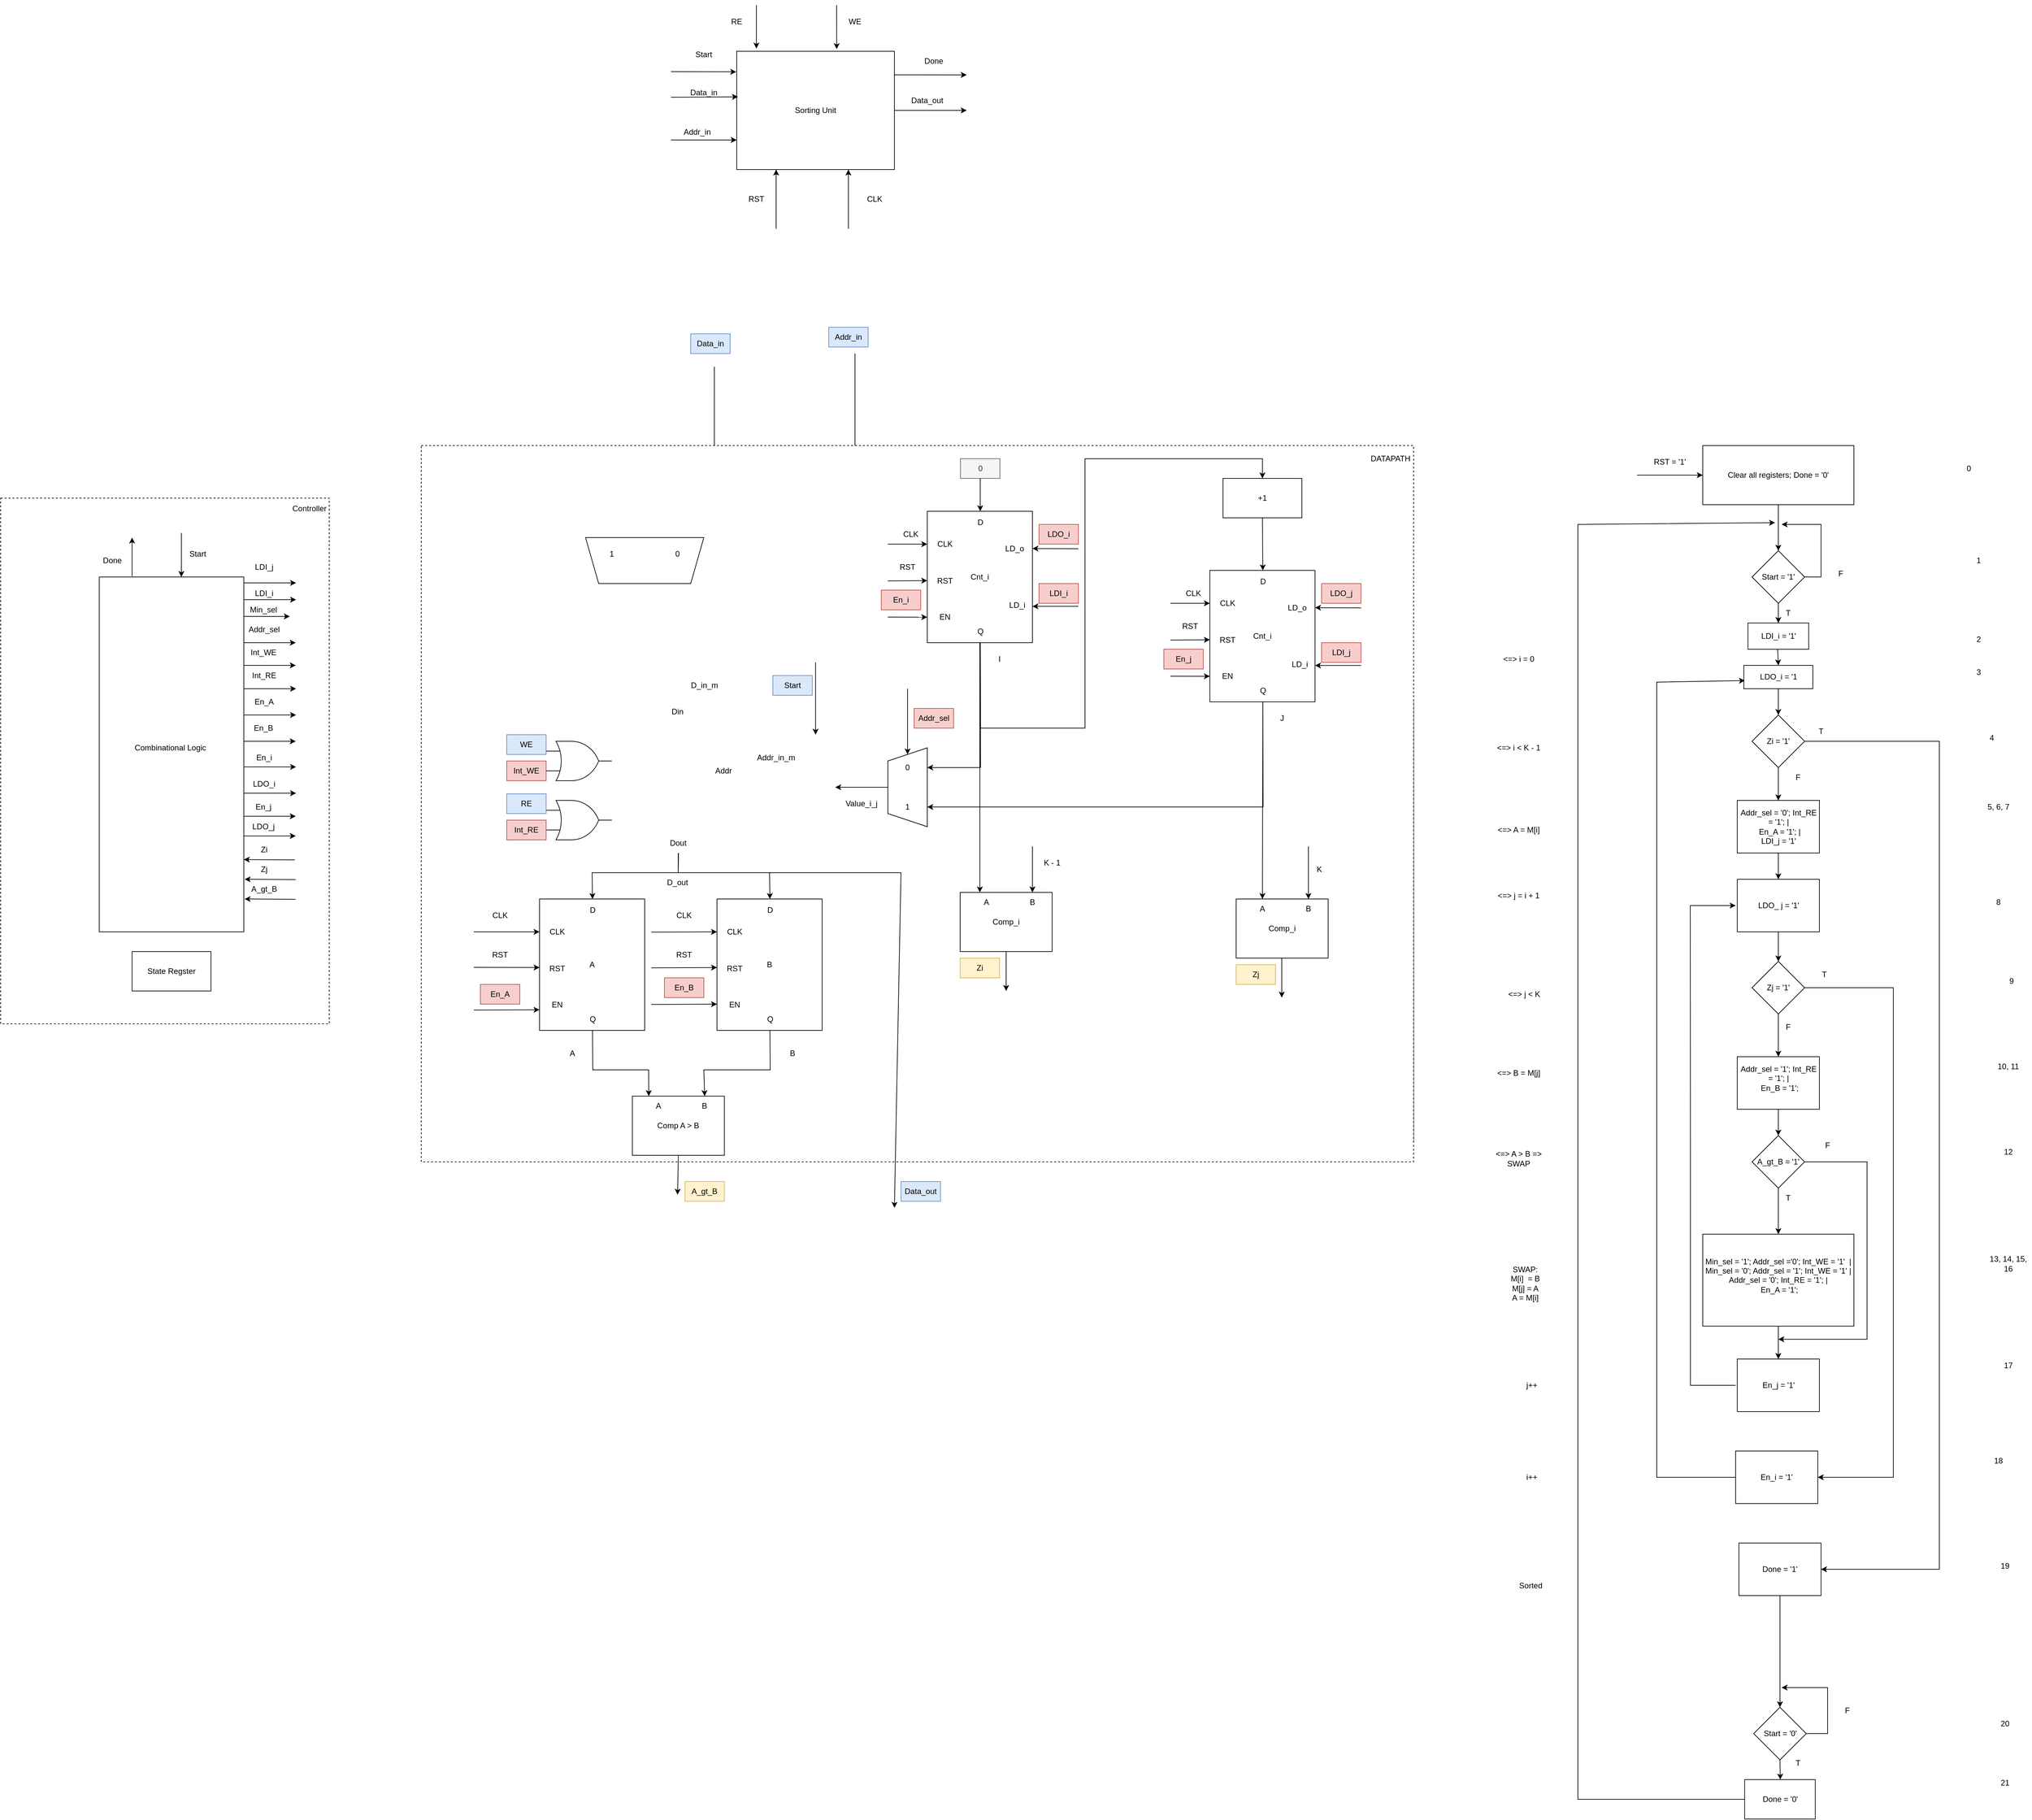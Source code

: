 <mxfile version="24.6.4" type="device">
  <diagram name="Page-1" id="YYQ7ZkeMgAXDU3FdPzeK">
    <mxGraphModel dx="2818" dy="2171" grid="1" gridSize="10" guides="1" tooltips="1" connect="1" arrows="1" fold="1" page="1" pageScale="1" pageWidth="850" pageHeight="1100" math="0" shadow="0">
      <root>
        <mxCell id="0" />
        <mxCell id="1" parent="0" />
        <mxCell id="ehiu03S84rvslvOeNL5u-71" value="" style="group" parent="1" vertex="1" connectable="0">
          <mxGeometry x="-840" y="560" width="500" height="800" as="geometry" />
        </mxCell>
        <mxCell id="ehiu03S84rvslvOeNL5u-9" value="" style="rounded=0;whiteSpace=wrap;html=1;dashed=1;" parent="ehiu03S84rvslvOeNL5u-71" vertex="1">
          <mxGeometry width="500" height="800" as="geometry" />
        </mxCell>
        <mxCell id="ehiu03S84rvslvOeNL5u-10" value="Controller" style="text;html=1;align=center;verticalAlign=middle;whiteSpace=wrap;rounded=0;" parent="ehiu03S84rvslvOeNL5u-71" vertex="1">
          <mxGeometry x="440" width="60" height="32.432" as="geometry" />
        </mxCell>
        <mxCell id="xy6vPmcdpU6oKg3ZW9ym-1" value="" style="group" parent="1" vertex="1" connectable="0">
          <mxGeometry x="180" y="-190" width="450" height="340" as="geometry" />
        </mxCell>
        <mxCell id="cH7tb-7JYuE5jifqWzcb-1" value="Sorting Unit" style="rounded=0;whiteSpace=wrap;html=1;" parent="xy6vPmcdpU6oKg3ZW9ym-1" vertex="1">
          <mxGeometry x="100" y="70" width="240" height="180" as="geometry" />
        </mxCell>
        <mxCell id="cH7tb-7JYuE5jifqWzcb-2" value="" style="endArrow=classic;html=1;rounded=0;entryX=-0.003;entryY=0.174;entryDx=0;entryDy=0;entryPerimeter=0;" parent="xy6vPmcdpU6oKg3ZW9ym-1" target="cH7tb-7JYuE5jifqWzcb-1" edge="1">
          <mxGeometry width="50" height="50" relative="1" as="geometry">
            <mxPoint y="101" as="sourcePoint" />
            <mxPoint x="40" y="90" as="targetPoint" />
          </mxGeometry>
        </mxCell>
        <mxCell id="cH7tb-7JYuE5jifqWzcb-3" value="Start" style="text;html=1;align=center;verticalAlign=middle;whiteSpace=wrap;rounded=0;" parent="xy6vPmcdpU6oKg3ZW9ym-1" vertex="1">
          <mxGeometry x="20" y="60" width="60" height="30" as="geometry" />
        </mxCell>
        <mxCell id="cH7tb-7JYuE5jifqWzcb-4" value="" style="endArrow=classic;html=1;rounded=0;entryX=0.008;entryY=0.385;entryDx=0;entryDy=0;entryPerimeter=0;" parent="xy6vPmcdpU6oKg3ZW9ym-1" target="cH7tb-7JYuE5jifqWzcb-1" edge="1">
          <mxGeometry width="50" height="50" relative="1" as="geometry">
            <mxPoint y="140" as="sourcePoint" />
            <mxPoint x="150.96" y="120.0" as="targetPoint" />
          </mxGeometry>
        </mxCell>
        <mxCell id="cH7tb-7JYuE5jifqWzcb-5" value="&lt;div&gt;&lt;br&gt;&lt;/div&gt;&lt;div&gt;Data_in&lt;/div&gt;" style="text;html=1;align=center;verticalAlign=middle;whiteSpace=wrap;rounded=0;" parent="xy6vPmcdpU6oKg3ZW9ym-1" vertex="1">
          <mxGeometry x="20" y="110" width="60" height="30" as="geometry" />
        </mxCell>
        <mxCell id="cH7tb-7JYuE5jifqWzcb-6" value="" style="endArrow=classic;html=1;rounded=0;entryX=0;entryY=0.75;entryDx=0;entryDy=0;" parent="xy6vPmcdpU6oKg3ZW9ym-1" target="cH7tb-7JYuE5jifqWzcb-1" edge="1">
          <mxGeometry width="50" height="50" relative="1" as="geometry">
            <mxPoint y="205" as="sourcePoint" />
            <mxPoint x="50" y="150" as="targetPoint" />
          </mxGeometry>
        </mxCell>
        <mxCell id="cH7tb-7JYuE5jifqWzcb-7" value="&lt;div&gt;&lt;br&gt;&lt;/div&gt;&lt;div&gt;Addr_in&lt;/div&gt;" style="text;html=1;align=center;verticalAlign=middle;whiteSpace=wrap;rounded=0;" parent="xy6vPmcdpU6oKg3ZW9ym-1" vertex="1">
          <mxGeometry x="10" y="170" width="60" height="30" as="geometry" />
        </mxCell>
        <mxCell id="cH7tb-7JYuE5jifqWzcb-9" value="" style="endArrow=classic;html=1;rounded=0;entryX=0.25;entryY=1;entryDx=0;entryDy=0;" parent="xy6vPmcdpU6oKg3ZW9ym-1" target="cH7tb-7JYuE5jifqWzcb-1" edge="1">
          <mxGeometry width="50" height="50" relative="1" as="geometry">
            <mxPoint x="160" y="340" as="sourcePoint" />
            <mxPoint x="200" y="290" as="targetPoint" />
          </mxGeometry>
        </mxCell>
        <mxCell id="cH7tb-7JYuE5jifqWzcb-10" value="" style="endArrow=classic;html=1;rounded=0;entryX=0.25;entryY=1;entryDx=0;entryDy=0;" parent="xy6vPmcdpU6oKg3ZW9ym-1" edge="1">
          <mxGeometry width="50" height="50" relative="1" as="geometry">
            <mxPoint x="270" y="340" as="sourcePoint" />
            <mxPoint x="270" y="250" as="targetPoint" />
          </mxGeometry>
        </mxCell>
        <mxCell id="cH7tb-7JYuE5jifqWzcb-12" value="RST" style="text;html=1;align=center;verticalAlign=middle;whiteSpace=wrap;rounded=0;" parent="xy6vPmcdpU6oKg3ZW9ym-1" vertex="1">
          <mxGeometry x="100" y="280" width="60" height="30" as="geometry" />
        </mxCell>
        <mxCell id="cH7tb-7JYuE5jifqWzcb-13" value="CLK" style="text;html=1;align=center;verticalAlign=middle;whiteSpace=wrap;rounded=0;" parent="xy6vPmcdpU6oKg3ZW9ym-1" vertex="1">
          <mxGeometry x="280" y="280" width="60" height="30" as="geometry" />
        </mxCell>
        <mxCell id="cH7tb-7JYuE5jifqWzcb-15" value="" style="endArrow=classic;html=1;rounded=0;entryX=0.125;entryY=-0.023;entryDx=0;entryDy=0;entryPerimeter=0;" parent="xy6vPmcdpU6oKg3ZW9ym-1" target="cH7tb-7JYuE5jifqWzcb-1" edge="1">
          <mxGeometry width="50" height="50" relative="1" as="geometry">
            <mxPoint x="130" as="sourcePoint" />
            <mxPoint x="160" y="-20" as="targetPoint" />
          </mxGeometry>
        </mxCell>
        <mxCell id="cH7tb-7JYuE5jifqWzcb-16" value="RE" style="text;html=1;align=center;verticalAlign=middle;whiteSpace=wrap;rounded=0;" parent="xy6vPmcdpU6oKg3ZW9ym-1" vertex="1">
          <mxGeometry x="70" y="10" width="60" height="30" as="geometry" />
        </mxCell>
        <mxCell id="cH7tb-7JYuE5jifqWzcb-17" value="" style="endArrow=classic;html=1;rounded=0;entryX=0.634;entryY=-0.018;entryDx=0;entryDy=0;entryPerimeter=0;" parent="xy6vPmcdpU6oKg3ZW9ym-1" target="cH7tb-7JYuE5jifqWzcb-1" edge="1">
          <mxGeometry width="50" height="50" relative="1" as="geometry">
            <mxPoint x="252" as="sourcePoint" />
            <mxPoint x="280" as="targetPoint" />
          </mxGeometry>
        </mxCell>
        <mxCell id="cH7tb-7JYuE5jifqWzcb-18" value="WE" style="text;html=1;align=center;verticalAlign=middle;whiteSpace=wrap;rounded=0;" parent="xy6vPmcdpU6oKg3ZW9ym-1" vertex="1">
          <mxGeometry x="250" y="10" width="60" height="30" as="geometry" />
        </mxCell>
        <mxCell id="cH7tb-7JYuE5jifqWzcb-19" value="" style="endArrow=classic;html=1;rounded=0;exitX=0.997;exitY=0.199;exitDx=0;exitDy=0;exitPerimeter=0;" parent="xy6vPmcdpU6oKg3ZW9ym-1" source="cH7tb-7JYuE5jifqWzcb-1" edge="1">
          <mxGeometry width="50" height="50" relative="1" as="geometry">
            <mxPoint x="360" y="140" as="sourcePoint" />
            <mxPoint x="450" y="106" as="targetPoint" />
          </mxGeometry>
        </mxCell>
        <mxCell id="cH7tb-7JYuE5jifqWzcb-20" value="Done" style="text;html=1;align=center;verticalAlign=middle;whiteSpace=wrap;rounded=0;" parent="xy6vPmcdpU6oKg3ZW9ym-1" vertex="1">
          <mxGeometry x="370" y="70" width="60" height="30" as="geometry" />
        </mxCell>
        <mxCell id="cH7tb-7JYuE5jifqWzcb-21" value="" style="endArrow=classic;html=1;rounded=0;exitX=1;exitY=0.5;exitDx=0;exitDy=0;" parent="xy6vPmcdpU6oKg3ZW9ym-1" source="cH7tb-7JYuE5jifqWzcb-1" edge="1">
          <mxGeometry width="50" height="50" relative="1" as="geometry">
            <mxPoint x="360" y="210" as="sourcePoint" />
            <mxPoint x="450" y="160" as="targetPoint" />
          </mxGeometry>
        </mxCell>
        <mxCell id="cH7tb-7JYuE5jifqWzcb-22" value="Data_out" style="text;html=1;align=center;verticalAlign=middle;whiteSpace=wrap;rounded=0;" parent="xy6vPmcdpU6oKg3ZW9ym-1" vertex="1">
          <mxGeometry x="360" y="130" width="60" height="30" as="geometry" />
        </mxCell>
        <mxCell id="ehiu03S84rvslvOeNL5u-11" value="" style="rounded=0;whiteSpace=wrap;html=1;" parent="1" vertex="1">
          <mxGeometry x="-690" y="680" width="220" height="540" as="geometry" />
        </mxCell>
        <mxCell id="ehiu03S84rvslvOeNL5u-12" value="Combinational Logic&lt;span style=&quot;background-color: initial;&quot;&gt;&amp;nbsp;&lt;/span&gt;" style="text;html=1;align=center;verticalAlign=middle;whiteSpace=wrap;rounded=0;" parent="1" vertex="1">
          <mxGeometry x="-640" y="860" width="120" height="160" as="geometry" />
        </mxCell>
        <mxCell id="ehiu03S84rvslvOeNL5u-13" value="Done" style="text;html=1;align=center;verticalAlign=middle;whiteSpace=wrap;rounded=0;" parent="1" vertex="1">
          <mxGeometry x="-700" y="640" width="60" height="30" as="geometry" />
        </mxCell>
        <mxCell id="ehiu03S84rvslvOeNL5u-14" value="Start" style="text;html=1;align=center;verticalAlign=middle;whiteSpace=wrap;rounded=0;" parent="1" vertex="1">
          <mxGeometry x="-570" y="630" width="60" height="30" as="geometry" />
        </mxCell>
        <mxCell id="ehiu03S84rvslvOeNL5u-15" value="" style="endArrow=classic;html=1;rounded=0;entryX=0.157;entryY=-0.009;entryDx=0;entryDy=0;entryPerimeter=0;" parent="1" edge="1">
          <mxGeometry width="50" height="50" relative="1" as="geometry">
            <mxPoint x="-565" y="613" as="sourcePoint" />
            <mxPoint x="-565" y="680" as="targetPoint" />
          </mxGeometry>
        </mxCell>
        <mxCell id="ehiu03S84rvslvOeNL5u-16" value="" style="endArrow=classic;html=1;rounded=0;" parent="1" edge="1">
          <mxGeometry width="50" height="50" relative="1" as="geometry">
            <mxPoint x="-470" y="740" as="sourcePoint" />
            <mxPoint x="-400" y="740" as="targetPoint" />
            <Array as="points" />
          </mxGeometry>
        </mxCell>
        <mxCell id="ehiu03S84rvslvOeNL5u-17" value="Min_sel" style="text;html=1;align=center;verticalAlign=middle;whiteSpace=wrap;rounded=0;" parent="1" vertex="1">
          <mxGeometry x="-460" y="720" width="39.5" height="20" as="geometry" />
        </mxCell>
        <mxCell id="ehiu03S84rvslvOeNL5u-18" value="Addr_sel" style="text;html=1;align=center;verticalAlign=middle;whiteSpace=wrap;rounded=0;" parent="1" vertex="1">
          <mxGeometry x="-459.5" y="750" width="40" height="20" as="geometry" />
        </mxCell>
        <mxCell id="ehiu03S84rvslvOeNL5u-19" value="" style="endArrow=classic;html=1;rounded=0;exitX=1.005;exitY=0.072;exitDx=0;exitDy=0;exitPerimeter=0;" parent="1" edge="1">
          <mxGeometry width="50" height="50" relative="1" as="geometry">
            <mxPoint x="-470" y="780" as="sourcePoint" />
            <mxPoint x="-391" y="780" as="targetPoint" />
          </mxGeometry>
        </mxCell>
        <mxCell id="ehiu03S84rvslvOeNL5u-20" value="Int_WE" style="text;html=1;align=center;verticalAlign=middle;whiteSpace=wrap;rounded=0;" parent="1" vertex="1">
          <mxGeometry x="-460" y="784.5" width="40" height="20" as="geometry" />
        </mxCell>
        <mxCell id="ehiu03S84rvslvOeNL5u-21" value="" style="endArrow=classic;html=1;rounded=0;exitX=1.005;exitY=0.072;exitDx=0;exitDy=0;exitPerimeter=0;" parent="1" edge="1">
          <mxGeometry width="50" height="50" relative="1" as="geometry">
            <mxPoint x="-470" y="814.5" as="sourcePoint" />
            <mxPoint x="-391" y="814.5" as="targetPoint" />
          </mxGeometry>
        </mxCell>
        <mxCell id="ehiu03S84rvslvOeNL5u-22" value="Int_RE" style="text;html=1;align=center;verticalAlign=middle;whiteSpace=wrap;rounded=0;" parent="1" vertex="1">
          <mxGeometry x="-459.5" y="820" width="40" height="20" as="geometry" />
        </mxCell>
        <mxCell id="ehiu03S84rvslvOeNL5u-23" value="" style="endArrow=classic;html=1;rounded=0;exitX=1.005;exitY=0.072;exitDx=0;exitDy=0;exitPerimeter=0;" parent="1" edge="1">
          <mxGeometry width="50" height="50" relative="1" as="geometry">
            <mxPoint x="-469.5" y="850" as="sourcePoint" />
            <mxPoint x="-390.5" y="850" as="targetPoint" />
          </mxGeometry>
        </mxCell>
        <mxCell id="ehiu03S84rvslvOeNL5u-24" value="En_A" style="text;html=1;align=center;verticalAlign=middle;whiteSpace=wrap;rounded=0;" parent="1" vertex="1">
          <mxGeometry x="-459.5" y="860" width="40" height="20" as="geometry" />
        </mxCell>
        <mxCell id="ehiu03S84rvslvOeNL5u-25" value="" style="endArrow=classic;html=1;rounded=0;exitX=1.005;exitY=0.072;exitDx=0;exitDy=0;exitPerimeter=0;" parent="1" edge="1">
          <mxGeometry width="50" height="50" relative="1" as="geometry">
            <mxPoint x="-469.5" y="890" as="sourcePoint" />
            <mxPoint x="-390.5" y="890" as="targetPoint" />
          </mxGeometry>
        </mxCell>
        <mxCell id="ehiu03S84rvslvOeNL5u-26" value="En_B" style="text;html=1;align=center;verticalAlign=middle;whiteSpace=wrap;rounded=0;" parent="1" vertex="1">
          <mxGeometry x="-460" y="900" width="40" height="20" as="geometry" />
        </mxCell>
        <mxCell id="ehiu03S84rvslvOeNL5u-27" value="" style="endArrow=classic;html=1;rounded=0;exitX=1.005;exitY=0.072;exitDx=0;exitDy=0;exitPerimeter=0;" parent="1" edge="1">
          <mxGeometry width="50" height="50" relative="1" as="geometry">
            <mxPoint x="-470" y="930" as="sourcePoint" />
            <mxPoint x="-391" y="930" as="targetPoint" />
          </mxGeometry>
        </mxCell>
        <mxCell id="ehiu03S84rvslvOeNL5u-28" value="" style="endArrow=classic;html=1;rounded=0;exitX=1.005;exitY=0.072;exitDx=0;exitDy=0;exitPerimeter=0;" parent="1" edge="1">
          <mxGeometry width="50" height="50" relative="1" as="geometry">
            <mxPoint x="-469.5" y="969" as="sourcePoint" />
            <mxPoint x="-390.5" y="969" as="targetPoint" />
          </mxGeometry>
        </mxCell>
        <mxCell id="ehiu03S84rvslvOeNL5u-29" value="En_i" style="text;html=1;align=center;verticalAlign=middle;whiteSpace=wrap;rounded=0;" parent="1" vertex="1">
          <mxGeometry x="-459.5" y="950" width="40" height="10" as="geometry" />
        </mxCell>
        <mxCell id="ehiu03S84rvslvOeNL5u-34" value="" style="endArrow=classic;html=1;rounded=0;" parent="1" edge="1">
          <mxGeometry width="50" height="50" relative="1" as="geometry">
            <mxPoint x="-640" y="679" as="sourcePoint" />
            <mxPoint x="-640" y="620" as="targetPoint" />
          </mxGeometry>
        </mxCell>
        <mxCell id="ehiu03S84rvslvOeNL5u-35" value="State Regster" style="rounded=0;whiteSpace=wrap;html=1;" parent="1" vertex="1">
          <mxGeometry x="-640" y="1250" width="120" height="60" as="geometry" />
        </mxCell>
        <mxCell id="cH7tb-7JYuE5jifqWzcb-27" value="" style="endArrow=classic;html=1;rounded=0;entryX=0.857;entryY=1.026;entryDx=0;entryDy=0;entryPerimeter=0;" parent="1" target="cH7tb-7JYuE5jifqWzcb-23" edge="1">
          <mxGeometry width="50" height="50" relative="1" as="geometry">
            <mxPoint x="76" y="550" as="sourcePoint" />
            <mxPoint x="90" y="510" as="targetPoint" />
          </mxGeometry>
        </mxCell>
        <mxCell id="cH7tb-7JYuE5jifqWzcb-28" value="A" style="text;html=1;align=center;verticalAlign=middle;whiteSpace=wrap;rounded=0;" parent="1" vertex="1">
          <mxGeometry x="180" y="570" width="60" height="30" as="geometry" />
        </mxCell>
        <mxCell id="cH7tb-7JYuE5jifqWzcb-31" value="" style="endArrow=classic;html=1;rounded=0;entryX=0.25;entryY=1;entryDx=0;entryDy=0;" parent="1" target="cH7tb-7JYuE5jifqWzcb-23" edge="1">
          <mxGeometry width="50" height="50" relative="1" as="geometry">
            <mxPoint x="185" y="550" as="sourcePoint" />
            <mxPoint x="220" y="530" as="targetPoint" />
          </mxGeometry>
        </mxCell>
        <mxCell id="cH7tb-7JYuE5jifqWzcb-32" value="B" style="text;html=1;align=center;verticalAlign=middle;whiteSpace=wrap;rounded=0;" parent="1" vertex="1">
          <mxGeometry x="70" y="570" width="60" height="30" as="geometry" />
        </mxCell>
        <mxCell id="cH7tb-7JYuE5jifqWzcb-33" value="" style="endArrow=classic;html=1;rounded=0;entryX=1;entryY=0.5;entryDx=0;entryDy=0;" parent="1" target="cH7tb-7JYuE5jifqWzcb-23" edge="1">
          <mxGeometry width="50" height="50" relative="1" as="geometry">
            <mxPoint x="-20" y="655" as="sourcePoint" />
            <mxPoint x="20" y="640" as="targetPoint" />
          </mxGeometry>
        </mxCell>
        <mxCell id="cH7tb-7JYuE5jifqWzcb-34" value="Min_sel" style="text;html=1;align=center;verticalAlign=middle;whiteSpace=wrap;rounded=0;fillColor=#f8cecc;strokeColor=#b85450;" parent="1" vertex="1">
          <mxGeometry x="-40" y="620" width="60" height="30" as="geometry" />
        </mxCell>
        <mxCell id="cH7tb-7JYuE5jifqWzcb-35" value="" style="endArrow=classic;html=1;rounded=0;exitX=0.5;exitY=0;exitDx=0;exitDy=0;" parent="1" source="cH7tb-7JYuE5jifqWzcb-23" edge="1">
          <mxGeometry width="50" height="50" relative="1" as="geometry">
            <mxPoint x="155" y="750" as="sourcePoint" />
            <mxPoint x="140" y="750" as="targetPoint" />
          </mxGeometry>
        </mxCell>
        <mxCell id="cH7tb-7JYuE5jifqWzcb-36" value="Min_sel_value" style="text;html=1;align=center;verticalAlign=middle;whiteSpace=wrap;rounded=0;" parent="1" vertex="1">
          <mxGeometry x="150" y="700" width="60" height="30" as="geometry" />
        </mxCell>
        <mxCell id="cH7tb-7JYuE5jifqWzcb-38" value="" style="group" parent="1" vertex="1" connectable="0">
          <mxGeometry x="50" y="620" width="180" height="70" as="geometry" />
        </mxCell>
        <mxCell id="cH7tb-7JYuE5jifqWzcb-23" value="" style="shape=trapezoid;perimeter=trapezoidPerimeter;whiteSpace=wrap;html=1;fixedSize=1;rotation=180;" parent="cH7tb-7JYuE5jifqWzcb-38" vertex="1">
          <mxGeometry width="180" height="70" as="geometry" />
        </mxCell>
        <mxCell id="cH7tb-7JYuE5jifqWzcb-37" value="" style="group" parent="cH7tb-7JYuE5jifqWzcb-38" vertex="1" connectable="0">
          <mxGeometry x="10" y="10" width="160" height="30" as="geometry" />
        </mxCell>
        <mxCell id="cH7tb-7JYuE5jifqWzcb-25" value="1" style="text;html=1;align=center;verticalAlign=middle;whiteSpace=wrap;rounded=0;" parent="cH7tb-7JYuE5jifqWzcb-37" vertex="1">
          <mxGeometry width="60" height="30" as="geometry" />
        </mxCell>
        <mxCell id="cH7tb-7JYuE5jifqWzcb-26" value="0" style="text;html=1;align=center;verticalAlign=middle;whiteSpace=wrap;rounded=0;" parent="cH7tb-7JYuE5jifqWzcb-37" vertex="1">
          <mxGeometry x="100" width="60" height="30" as="geometry" />
        </mxCell>
        <mxCell id="cH7tb-7JYuE5jifqWzcb-39" value="" style="group" parent="1" vertex="1" connectable="0">
          <mxGeometry x="100" y="750" width="180" height="70" as="geometry" />
        </mxCell>
        <mxCell id="cH7tb-7JYuE5jifqWzcb-40" value="" style="shape=trapezoid;perimeter=trapezoidPerimeter;whiteSpace=wrap;html=1;fixedSize=1;rotation=180;" parent="cH7tb-7JYuE5jifqWzcb-39" vertex="1">
          <mxGeometry width="180" height="70" as="geometry" />
        </mxCell>
        <mxCell id="cH7tb-7JYuE5jifqWzcb-41" value="" style="group" parent="cH7tb-7JYuE5jifqWzcb-39" vertex="1" connectable="0">
          <mxGeometry x="10" y="10" width="160" height="30" as="geometry" />
        </mxCell>
        <mxCell id="cH7tb-7JYuE5jifqWzcb-42" value="1" style="text;html=1;align=center;verticalAlign=middle;whiteSpace=wrap;rounded=0;" parent="cH7tb-7JYuE5jifqWzcb-41" vertex="1">
          <mxGeometry width="60" height="30" as="geometry" />
        </mxCell>
        <mxCell id="cH7tb-7JYuE5jifqWzcb-43" value="0" style="text;html=1;align=center;verticalAlign=middle;whiteSpace=wrap;rounded=0;" parent="cH7tb-7JYuE5jifqWzcb-41" vertex="1">
          <mxGeometry x="100" width="60" height="30" as="geometry" />
        </mxCell>
        <mxCell id="cH7tb-7JYuE5jifqWzcb-44" value="" style="endArrow=classic;html=1;rounded=0;entryX=0;entryY=1;entryDx=0;entryDy=0;" parent="1" target="cH7tb-7JYuE5jifqWzcb-42" edge="1">
          <mxGeometry width="50" height="50" relative="1" as="geometry">
            <mxPoint x="40" y="790" as="sourcePoint" />
            <mxPoint x="10" y="750" as="targetPoint" />
          </mxGeometry>
        </mxCell>
        <mxCell id="cH7tb-7JYuE5jifqWzcb-45" value="Start" style="text;html=1;align=center;verticalAlign=middle;whiteSpace=wrap;rounded=0;fillColor=#dae8fc;strokeColor=#6c8ebf;" parent="1" vertex="1">
          <mxGeometry x="20" y="740" width="60" height="30" as="geometry" />
        </mxCell>
        <mxCell id="cH7tb-7JYuE5jifqWzcb-46" value="" style="endArrow=classic;html=1;rounded=0;entryX=0.188;entryY=1.056;entryDx=0;entryDy=0;entryPerimeter=0;" parent="1" target="cH7tb-7JYuE5jifqWzcb-40" edge="1">
          <mxGeometry width="50" height="50" relative="1" as="geometry">
            <mxPoint x="246" y="360" as="sourcePoint" />
            <mxPoint x="295" y="470" as="targetPoint" />
          </mxGeometry>
        </mxCell>
        <mxCell id="cH7tb-7JYuE5jifqWzcb-47" value="Data_in" style="text;html=1;align=center;verticalAlign=middle;whiteSpace=wrap;rounded=0;fillColor=#dae8fc;strokeColor=#6c8ebf;" parent="1" vertex="1">
          <mxGeometry x="210" y="310" width="60" height="30" as="geometry" />
        </mxCell>
        <mxCell id="cH7tb-7JYuE5jifqWzcb-49" value="" style="endArrow=classic;html=1;rounded=0;entryX=0.5;entryY=0;entryDx=0;entryDy=0;exitX=0.5;exitY=0;exitDx=0;exitDy=0;" parent="1" source="cH7tb-7JYuE5jifqWzcb-40" target="cH7tb-7JYuE5jifqWzcb-48" edge="1">
          <mxGeometry width="50" height="50" relative="1" as="geometry">
            <mxPoint x="190" y="850" as="sourcePoint" />
            <mxPoint x="240" y="800" as="targetPoint" />
          </mxGeometry>
        </mxCell>
        <mxCell id="xy6vPmcdpU6oKg3ZW9ym-37" value="" style="group" parent="1" vertex="1" connectable="0">
          <mxGeometry x="370" y="910" width="70" height="120" as="geometry" />
        </mxCell>
        <mxCell id="xy6vPmcdpU6oKg3ZW9ym-34" value="" style="shape=trapezoid;perimeter=trapezoidPerimeter;whiteSpace=wrap;html=1;fixedSize=1;rotation=270;" parent="xy6vPmcdpU6oKg3ZW9ym-37" vertex="1">
          <mxGeometry x="-30" y="30" width="120" height="60" as="geometry" />
        </mxCell>
        <mxCell id="xy6vPmcdpU6oKg3ZW9ym-35" value="0" style="text;html=1;align=center;verticalAlign=middle;whiteSpace=wrap;rounded=0;" parent="xy6vPmcdpU6oKg3ZW9ym-37" vertex="1">
          <mxGeometry x="10" y="20" width="40" height="20" as="geometry" />
        </mxCell>
        <mxCell id="xy6vPmcdpU6oKg3ZW9ym-36" value="1" style="text;html=1;align=center;verticalAlign=middle;whiteSpace=wrap;rounded=0;" parent="xy6vPmcdpU6oKg3ZW9ym-37" vertex="1">
          <mxGeometry x="10" y="80" width="40" height="20" as="geometry" />
        </mxCell>
        <mxCell id="xy6vPmcdpU6oKg3ZW9ym-38" value="" style="endArrow=classic;html=1;rounded=0;exitX=0.5;exitY=0;exitDx=0;exitDy=0;entryX=1;entryY=0.333;entryDx=0;entryDy=0;entryPerimeter=0;" parent="1" source="xy6vPmcdpU6oKg3ZW9ym-34" target="xy6vPmcdpU6oKg3ZW9ym-16" edge="1">
          <mxGeometry width="50" height="50" relative="1" as="geometry">
            <mxPoint x="310" y="980" as="sourcePoint" />
            <mxPoint x="360" y="930" as="targetPoint" />
          </mxGeometry>
        </mxCell>
        <mxCell id="xy6vPmcdpU6oKg3ZW9ym-40" value="" style="endArrow=classic;html=1;rounded=0;entryX=0.75;entryY=1;entryDx=0;entryDy=0;" parent="1" target="xy6vPmcdpU6oKg3ZW9ym-34" edge="1">
          <mxGeometry width="50" height="50" relative="1" as="geometry">
            <mxPoint x="460" y="340" as="sourcePoint" />
            <mxPoint x="490" y="930" as="targetPoint" />
            <Array as="points">
              <mxPoint x="460" y="940" />
            </Array>
          </mxGeometry>
        </mxCell>
        <mxCell id="xy6vPmcdpU6oKg3ZW9ym-42" value="Addr_in" style="text;html=1;align=center;verticalAlign=middle;whiteSpace=wrap;rounded=0;fillColor=#dae8fc;strokeColor=#6c8ebf;" parent="1" vertex="1">
          <mxGeometry x="420" y="300" width="60" height="30" as="geometry" />
        </mxCell>
        <mxCell id="cH7tb-7JYuE5jifqWzcb-53" value="" style="endArrow=classic;html=1;rounded=0;" parent="1" edge="1">
          <mxGeometry width="50" height="50" relative="1" as="geometry">
            <mxPoint y="910" as="sourcePoint" />
            <mxPoint x="90" y="910" as="targetPoint" />
          </mxGeometry>
        </mxCell>
        <mxCell id="cH7tb-7JYuE5jifqWzcb-55" value="CLK" style="text;html=1;align=center;verticalAlign=middle;whiteSpace=wrap;rounded=0;" parent="1" vertex="1">
          <mxGeometry x="10" y="870" width="60" height="30" as="geometry" />
        </mxCell>
        <mxCell id="xy6vPmcdpU6oKg3ZW9ym-6" style="edgeStyle=orthogonalEdgeStyle;rounded=0;orthogonalLoop=1;jettySize=auto;html=1;exitX=1;exitY=0.5;exitDx=0;exitDy=0;exitPerimeter=0;" parent="1" edge="1">
          <mxGeometry relative="1" as="geometry">
            <mxPoint x="90" y="959.857" as="targetPoint" />
            <mxPoint x="92.5" y="960" as="sourcePoint" />
          </mxGeometry>
        </mxCell>
        <mxCell id="xy6vPmcdpU6oKg3ZW9ym-4" value="" style="group" parent="1" vertex="1" connectable="0">
          <mxGeometry x="92.5" y="870" width="1217.5" height="670" as="geometry" />
        </mxCell>
        <mxCell id="cH7tb-7JYuE5jifqWzcb-48" value="M" style="rounded=0;whiteSpace=wrap;html=1;container=1;" parent="xy6vPmcdpU6oKg3ZW9ym-4" vertex="1">
          <mxGeometry width="1217.5" height="670" as="geometry" />
        </mxCell>
        <mxCell id="xy6vPmcdpU6oKg3ZW9ym-17" value="CLK" style="text;html=1;align=center;verticalAlign=middle;whiteSpace=wrap;rounded=0;" parent="cH7tb-7JYuE5jifqWzcb-48" vertex="1">
          <mxGeometry x="-2.5" y="30" width="60" height="30" as="geometry" />
        </mxCell>
        <mxCell id="xy6vPmcdpU6oKg3ZW9ym-18" value="WE" style="text;html=1;align=center;verticalAlign=middle;whiteSpace=wrap;rounded=0;" parent="cH7tb-7JYuE5jifqWzcb-48" vertex="1">
          <mxGeometry x="-2.5" y="80" width="60" height="30" as="geometry" />
        </mxCell>
        <mxCell id="xy6vPmcdpU6oKg3ZW9ym-27" value="RE" style="text;html=1;align=center;verticalAlign=middle;whiteSpace=wrap;rounded=0;" parent="cH7tb-7JYuE5jifqWzcb-48" vertex="1">
          <mxGeometry y="160" width="60" height="30" as="geometry" />
        </mxCell>
        <mxCell id="ehiu03S84rvslvOeNL5u-69" value="" style="rounded=0;whiteSpace=wrap;html=1;dashed=1;" parent="cH7tb-7JYuE5jifqWzcb-48" vertex="1">
          <mxGeometry x="-292.5" y="-390" width="1510" height="1090" as="geometry" />
        </mxCell>
        <mxCell id="xy6vPmcdpU6oKg3ZW9ym-58" value="0" style="text;html=1;align=center;verticalAlign=middle;whiteSpace=wrap;rounded=0;fillColor=#f5f5f5;fontColor=#333333;strokeColor=#666666;" parent="cH7tb-7JYuE5jifqWzcb-48" vertex="1">
          <mxGeometry x="528.06" y="-370" width="60" height="30" as="geometry" />
        </mxCell>
        <mxCell id="ehiu03S84rvslvOeNL5u-6" value="DATAPATH" style="text;html=1;align=center;verticalAlign=middle;whiteSpace=wrap;rounded=0;" parent="cH7tb-7JYuE5jifqWzcb-48" vertex="1">
          <mxGeometry x="1147.5" y="-390" width="70" height="40" as="geometry" />
        </mxCell>
        <mxCell id="xy6vPmcdpU6oKg3ZW9ym-3" value="" style="group" parent="xy6vPmcdpU6oKg3ZW9ym-4" vertex="1" connectable="0">
          <mxGeometry x="67.5" width="61.25" height="230" as="geometry" />
        </mxCell>
        <mxCell id="cH7tb-7JYuE5jifqWzcb-50" value="Din" style="text;html=1;align=center;verticalAlign=middle;whiteSpace=wrap;rounded=0;" parent="xy6vPmcdpU6oKg3ZW9ym-3" vertex="1">
          <mxGeometry width="60" height="30" as="geometry" />
        </mxCell>
        <mxCell id="cH7tb-7JYuE5jifqWzcb-52" value="Dout" style="text;html=1;align=center;verticalAlign=middle;whiteSpace=wrap;rounded=0;" parent="xy6vPmcdpU6oKg3ZW9ym-3" vertex="1">
          <mxGeometry x="1.25" y="200" width="60" height="30" as="geometry" />
        </mxCell>
        <mxCell id="xy6vPmcdpU6oKg3ZW9ym-16" value="Addr" style="text;html=1;align=center;verticalAlign=middle;whiteSpace=wrap;rounded=0;" parent="xy6vPmcdpU6oKg3ZW9ym-4" vertex="1">
          <mxGeometry x="137.5" y="90" width="60" height="30" as="geometry" />
        </mxCell>
        <mxCell id="xy6vPmcdpU6oKg3ZW9ym-7" value="WE" style="text;html=1;align=center;verticalAlign=middle;whiteSpace=wrap;rounded=0;fillColor=#dae8fc;strokeColor=#6c8ebf;" parent="1" vertex="1">
          <mxGeometry x="-70" y="920" width="60" height="30" as="geometry" />
        </mxCell>
        <mxCell id="xy6vPmcdpU6oKg3ZW9ym-8" value="Int_WE" style="text;html=1;align=center;verticalAlign=middle;whiteSpace=wrap;rounded=0;fillColor=#f8cecc;strokeColor=#b85450;" parent="1" vertex="1">
          <mxGeometry x="-70" y="960" width="60" height="30" as="geometry" />
        </mxCell>
        <mxCell id="xy6vPmcdpU6oKg3ZW9ym-9" value="" style="verticalLabelPosition=bottom;shadow=0;dashed=0;align=center;html=1;verticalAlign=top;shape=mxgraph.electrical.logic_gates.logic_gate;operation=or;" parent="1" vertex="1">
          <mxGeometry x="-10" y="930" width="100" height="60" as="geometry" />
        </mxCell>
        <mxCell id="xy6vPmcdpU6oKg3ZW9ym-12" value="" style="verticalLabelPosition=bottom;shadow=0;dashed=0;align=center;html=1;verticalAlign=top;shape=mxgraph.electrical.logic_gates.logic_gate;operation=or;" parent="1" vertex="1">
          <mxGeometry x="-10" y="1020" width="100" height="60" as="geometry" />
        </mxCell>
        <mxCell id="xy6vPmcdpU6oKg3ZW9ym-14" value="RE" style="text;html=1;align=center;verticalAlign=middle;whiteSpace=wrap;rounded=0;fillColor=#dae8fc;strokeColor=#6c8ebf;" parent="1" vertex="1">
          <mxGeometry x="-70" y="1010" width="60" height="30" as="geometry" />
        </mxCell>
        <mxCell id="xy6vPmcdpU6oKg3ZW9ym-15" value="Int_RE" style="text;html=1;align=center;verticalAlign=middle;whiteSpace=wrap;rounded=0;fillColor=#f8cecc;strokeColor=#b85450;" parent="1" vertex="1">
          <mxGeometry x="-70" y="1050" width="60" height="30" as="geometry" />
        </mxCell>
        <mxCell id="xy6vPmcdpU6oKg3ZW9ym-59" value="" style="endArrow=classic;html=1;rounded=0;exitX=0.5;exitY=1;exitDx=0;exitDy=0;entryX=0.5;entryY=0;entryDx=0;entryDy=0;" parent="1" source="xy6vPmcdpU6oKg3ZW9ym-58" target="xy6vPmcdpU6oKg3ZW9ym-49" edge="1">
          <mxGeometry width="50" height="50" relative="1" as="geometry">
            <mxPoint x="590" y="612.24" as="sourcePoint" />
            <mxPoint x="638.52" y="520.0" as="targetPoint" />
          </mxGeometry>
        </mxCell>
        <mxCell id="xy6vPmcdpU6oKg3ZW9ym-62" value="" style="endArrow=classic;html=1;rounded=0;" parent="1" edge="1">
          <mxGeometry width="50" height="50" relative="1" as="geometry">
            <mxPoint x="650" y="780" as="sourcePoint" />
            <mxPoint x="650" y="1160" as="targetPoint" />
          </mxGeometry>
        </mxCell>
        <mxCell id="xy6vPmcdpU6oKg3ZW9ym-66" value="" style="endArrow=classic;html=1;rounded=0;" parent="1" target="xy6vPmcdpU6oKg3ZW9ym-65" edge="1">
          <mxGeometry width="50" height="50" relative="1" as="geometry">
            <mxPoint x="730" y="1090" as="sourcePoint" />
            <mxPoint x="750" y="1150" as="targetPoint" />
          </mxGeometry>
        </mxCell>
        <mxCell id="xy6vPmcdpU6oKg3ZW9ym-67" value="K - 1" style="text;html=1;align=center;verticalAlign=middle;whiteSpace=wrap;rounded=0;" parent="1" vertex="1">
          <mxGeometry x="730" y="1100" width="60" height="30" as="geometry" />
        </mxCell>
        <mxCell id="xy6vPmcdpU6oKg3ZW9ym-68" value="" style="endArrow=classic;html=1;rounded=0;exitX=0.5;exitY=1;exitDx=0;exitDy=0;" parent="1" source="xy6vPmcdpU6oKg3ZW9ym-63" edge="1">
          <mxGeometry width="50" height="50" relative="1" as="geometry">
            <mxPoint x="710" y="1370" as="sourcePoint" />
            <mxPoint x="690" y="1310" as="targetPoint" />
          </mxGeometry>
        </mxCell>
        <mxCell id="xy6vPmcdpU6oKg3ZW9ym-69" value="Zi" style="text;html=1;align=center;verticalAlign=middle;whiteSpace=wrap;rounded=0;fillColor=#fff2cc;strokeColor=#d6b656;" parent="1" vertex="1">
          <mxGeometry x="620" y="1260" width="60" height="30" as="geometry" />
        </mxCell>
        <mxCell id="xy6vPmcdpU6oKg3ZW9ym-70" value="" style="group" parent="1" vertex="1" connectable="0">
          <mxGeometry x="510" y="940" width="70" height="120" as="geometry" />
        </mxCell>
        <mxCell id="xy6vPmcdpU6oKg3ZW9ym-71" value="" style="shape=trapezoid;perimeter=trapezoidPerimeter;whiteSpace=wrap;html=1;fixedSize=1;rotation=270;" parent="xy6vPmcdpU6oKg3ZW9ym-70" vertex="1">
          <mxGeometry x="-30" y="30" width="120" height="60" as="geometry" />
        </mxCell>
        <mxCell id="xy6vPmcdpU6oKg3ZW9ym-72" value="0" style="text;html=1;align=center;verticalAlign=middle;whiteSpace=wrap;rounded=0;" parent="xy6vPmcdpU6oKg3ZW9ym-70" vertex="1">
          <mxGeometry x="10" y="20" width="40" height="20" as="geometry" />
        </mxCell>
        <mxCell id="xy6vPmcdpU6oKg3ZW9ym-73" value="1" style="text;html=1;align=center;verticalAlign=middle;whiteSpace=wrap;rounded=0;" parent="xy6vPmcdpU6oKg3ZW9ym-70" vertex="1">
          <mxGeometry x="10" y="80" width="40" height="20" as="geometry" />
        </mxCell>
        <mxCell id="xy6vPmcdpU6oKg3ZW9ym-75" value="" style="endArrow=classic;html=1;rounded=0;entryX=0.25;entryY=1;entryDx=0;entryDy=0;exitX=0.5;exitY=0;exitDx=0;exitDy=0;" parent="1" source="xy6vPmcdpU6oKg3ZW9ym-71" target="xy6vPmcdpU6oKg3ZW9ym-34" edge="1">
          <mxGeometry width="50" height="50" relative="1" as="geometry">
            <mxPoint x="400" y="1140" as="sourcePoint" />
            <mxPoint x="450" y="1090" as="targetPoint" />
          </mxGeometry>
        </mxCell>
        <mxCell id="xy6vPmcdpU6oKg3ZW9ym-76" value="" style="endArrow=classic;html=1;rounded=0;entryX=1;entryY=0.5;entryDx=0;entryDy=0;" parent="1" target="xy6vPmcdpU6oKg3ZW9ym-34" edge="1">
          <mxGeometry width="50" height="50" relative="1" as="geometry">
            <mxPoint x="400" y="810" as="sourcePoint" />
            <mxPoint x="420" y="940" as="targetPoint" />
          </mxGeometry>
        </mxCell>
        <mxCell id="xy6vPmcdpU6oKg3ZW9ym-77" value="Start" style="text;html=1;align=center;verticalAlign=middle;whiteSpace=wrap;rounded=0;fillColor=#dae8fc;strokeColor=#6c8ebf;" parent="1" vertex="1">
          <mxGeometry x="335" y="830" width="60" height="30" as="geometry" />
        </mxCell>
        <mxCell id="xy6vPmcdpU6oKg3ZW9ym-79" value="" style="endArrow=classic;html=1;rounded=0;exitX=0.5;exitY=1;exitDx=0;exitDy=0;entryX=0.75;entryY=1;entryDx=0;entryDy=0;" parent="1" source="xy6vPmcdpU6oKg3ZW9ym-50" target="xy6vPmcdpU6oKg3ZW9ym-71" edge="1">
          <mxGeometry width="50" height="50" relative="1" as="geometry">
            <mxPoint x="620" y="880" as="sourcePoint" />
            <mxPoint x="670" y="830" as="targetPoint" />
            <Array as="points">
              <mxPoint x="651" y="970" />
            </Array>
          </mxGeometry>
        </mxCell>
        <mxCell id="xy6vPmcdpU6oKg3ZW9ym-81" value="" style="endArrow=classic;html=1;rounded=0;entryX=1;entryY=0.5;entryDx=0;entryDy=0;" parent="1" target="xy6vPmcdpU6oKg3ZW9ym-71" edge="1">
          <mxGeometry width="50" height="50" relative="1" as="geometry">
            <mxPoint x="540" y="850" as="sourcePoint" />
            <mxPoint x="600" y="810" as="targetPoint" />
          </mxGeometry>
        </mxCell>
        <mxCell id="xy6vPmcdpU6oKg3ZW9ym-82" value="Addr_sel" style="text;html=1;align=center;verticalAlign=middle;whiteSpace=wrap;rounded=0;fillColor=#f8cecc;strokeColor=#b85450;" parent="1" vertex="1">
          <mxGeometry x="550" y="880" width="60" height="30" as="geometry" />
        </mxCell>
        <mxCell id="xy6vPmcdpU6oKg3ZW9ym-91" value="" style="endArrow=classic;html=1;rounded=0;exitX=0.5;exitY=1;exitDx=0;exitDy=0;entryX=0.5;entryY=0;entryDx=0;entryDy=0;" parent="1" source="xy6vPmcdpU6oKg3ZW9ym-50" target="xy6vPmcdpU6oKg3ZW9ym-92" edge="1">
          <mxGeometry width="50" height="50" relative="1" as="geometry">
            <mxPoint x="720" y="880" as="sourcePoint" />
            <mxPoint x="810" y="540" as="targetPoint" />
            <Array as="points">
              <mxPoint x="651" y="910" />
              <mxPoint x="810" y="910" />
              <mxPoint x="810" y="500" />
              <mxPoint x="1080" y="500" />
            </Array>
          </mxGeometry>
        </mxCell>
        <mxCell id="xy6vPmcdpU6oKg3ZW9ym-92" value="+1" style="rounded=0;whiteSpace=wrap;html=1;" parent="1" vertex="1">
          <mxGeometry x="1020" y="530" width="120" height="60" as="geometry" />
        </mxCell>
        <mxCell id="xy6vPmcdpU6oKg3ZW9ym-93" value="" style="endArrow=classic;html=1;rounded=0;exitX=0.5;exitY=1;exitDx=0;exitDy=0;entryX=0.5;entryY=0;entryDx=0;entryDy=0;" parent="1" source="xy6vPmcdpU6oKg3ZW9ym-92" edge="1">
          <mxGeometry width="50" height="50" relative="1" as="geometry">
            <mxPoint x="1080" y="650" as="sourcePoint" />
            <mxPoint x="1080.56" y="670" as="targetPoint" />
          </mxGeometry>
        </mxCell>
        <mxCell id="xy6vPmcdpU6oKg3ZW9ym-94" value="" style="endArrow=classic;html=1;rounded=0;exitX=0.5;exitY=1;exitDx=0;exitDy=0;entryX=0.25;entryY=1;entryDx=0;entryDy=0;" parent="1" target="xy6vPmcdpU6oKg3ZW9ym-71" edge="1">
          <mxGeometry width="50" height="50" relative="1" as="geometry">
            <mxPoint x="1080.563" y="870" as="sourcePoint" />
            <mxPoint x="1050" y="970" as="targetPoint" />
            <Array as="points">
              <mxPoint x="1081" y="1030" />
            </Array>
          </mxGeometry>
        </mxCell>
        <mxCell id="xy6vPmcdpU6oKg3ZW9ym-95" value="" style="endArrow=classic;html=1;rounded=0;exitX=0.5;exitY=1;exitDx=0;exitDy=0;" parent="1" edge="1">
          <mxGeometry width="50" height="50" relative="1" as="geometry">
            <mxPoint x="1080.563" y="870" as="sourcePoint" />
            <mxPoint x="1080" y="1170" as="targetPoint" />
          </mxGeometry>
        </mxCell>
        <mxCell id="xy6vPmcdpU6oKg3ZW9ym-99" value="" style="group" parent="1" vertex="1" connectable="0">
          <mxGeometry x="620" y="1160" width="140" height="90" as="geometry" />
        </mxCell>
        <mxCell id="xy6vPmcdpU6oKg3ZW9ym-63" value="Comp_i" style="rounded=0;whiteSpace=wrap;html=1;" parent="xy6vPmcdpU6oKg3ZW9ym-99" vertex="1">
          <mxGeometry width="140" height="90" as="geometry" />
        </mxCell>
        <mxCell id="xy6vPmcdpU6oKg3ZW9ym-64" value="A" style="text;html=1;align=center;verticalAlign=middle;whiteSpace=wrap;rounded=0;" parent="xy6vPmcdpU6oKg3ZW9ym-99" vertex="1">
          <mxGeometry x="10" width="60" height="30" as="geometry" />
        </mxCell>
        <mxCell id="xy6vPmcdpU6oKg3ZW9ym-65" value="B" style="text;html=1;align=center;verticalAlign=middle;whiteSpace=wrap;rounded=0;" parent="xy6vPmcdpU6oKg3ZW9ym-99" vertex="1">
          <mxGeometry x="80" width="60" height="30" as="geometry" />
        </mxCell>
        <mxCell id="xy6vPmcdpU6oKg3ZW9ym-100" value="" style="group" parent="1" vertex="1" connectable="0">
          <mxGeometry x="1040" y="1170" width="140" height="90" as="geometry" />
        </mxCell>
        <mxCell id="xy6vPmcdpU6oKg3ZW9ym-101" value="Comp_i" style="rounded=0;whiteSpace=wrap;html=1;" parent="xy6vPmcdpU6oKg3ZW9ym-100" vertex="1">
          <mxGeometry width="140" height="90" as="geometry" />
        </mxCell>
        <mxCell id="xy6vPmcdpU6oKg3ZW9ym-102" value="A" style="text;html=1;align=center;verticalAlign=middle;whiteSpace=wrap;rounded=0;" parent="xy6vPmcdpU6oKg3ZW9ym-100" vertex="1">
          <mxGeometry x="10" width="60" height="30" as="geometry" />
        </mxCell>
        <mxCell id="xy6vPmcdpU6oKg3ZW9ym-103" value="B" style="text;html=1;align=center;verticalAlign=middle;whiteSpace=wrap;rounded=0;" parent="xy6vPmcdpU6oKg3ZW9ym-100" vertex="1">
          <mxGeometry x="80" width="60" height="30" as="geometry" />
        </mxCell>
        <mxCell id="xy6vPmcdpU6oKg3ZW9ym-104" value="" style="endArrow=classic;html=1;rounded=0;entryX=0.5;entryY=0;entryDx=0;entryDy=0;" parent="1" target="xy6vPmcdpU6oKg3ZW9ym-103" edge="1">
          <mxGeometry width="50" height="50" relative="1" as="geometry">
            <mxPoint x="1150" y="1090" as="sourcePoint" />
            <mxPoint x="1230" y="1050" as="targetPoint" />
          </mxGeometry>
        </mxCell>
        <mxCell id="xy6vPmcdpU6oKg3ZW9ym-105" value="K&amp;nbsp;&amp;nbsp;" style="text;html=1;align=center;verticalAlign=middle;whiteSpace=wrap;rounded=0;" parent="1" vertex="1">
          <mxGeometry x="1140" y="1110" width="60" height="30" as="geometry" />
        </mxCell>
        <mxCell id="xy6vPmcdpU6oKg3ZW9ym-106" value="" style="endArrow=classic;html=1;rounded=0;exitX=0.5;exitY=1;exitDx=0;exitDy=0;" parent="1" edge="1">
          <mxGeometry width="50" height="50" relative="1" as="geometry">
            <mxPoint x="1109.41" y="1260" as="sourcePoint" />
            <mxPoint x="1109.41" y="1320" as="targetPoint" />
          </mxGeometry>
        </mxCell>
        <mxCell id="xy6vPmcdpU6oKg3ZW9ym-107" value="Zj" style="text;html=1;align=center;verticalAlign=middle;whiteSpace=wrap;rounded=0;fillColor=#fff2cc;strokeColor=#d6b656;" parent="1" vertex="1">
          <mxGeometry x="1040" y="1270" width="60" height="30" as="geometry" />
        </mxCell>
        <mxCell id="xy6vPmcdpU6oKg3ZW9ym-108" value="" style="group" parent="1" vertex="1" connectable="0">
          <mxGeometry x="-20" y="1170" width="160" height="200" as="geometry" />
        </mxCell>
        <mxCell id="xy6vPmcdpU6oKg3ZW9ym-109" value="A" style="rounded=0;whiteSpace=wrap;html=1;" parent="xy6vPmcdpU6oKg3ZW9ym-108" vertex="1">
          <mxGeometry width="160" height="200" as="geometry" />
        </mxCell>
        <mxCell id="xy6vPmcdpU6oKg3ZW9ym-110" value="CLK" style="text;html=1;align=center;verticalAlign=middle;whiteSpace=wrap;rounded=0;" parent="xy6vPmcdpU6oKg3ZW9ym-108" vertex="1">
          <mxGeometry y="33.333" width="53.706" height="33.333" as="geometry" />
        </mxCell>
        <mxCell id="xy6vPmcdpU6oKg3ZW9ym-111" value="RST" style="text;html=1;align=center;verticalAlign=middle;whiteSpace=wrap;rounded=0;" parent="xy6vPmcdpU6oKg3ZW9ym-108" vertex="1">
          <mxGeometry y="88.889" width="53.706" height="33.333" as="geometry" />
        </mxCell>
        <mxCell id="xy6vPmcdpU6oKg3ZW9ym-112" value="EN" style="text;html=1;align=center;verticalAlign=middle;whiteSpace=wrap;rounded=0;" parent="xy6vPmcdpU6oKg3ZW9ym-108" vertex="1">
          <mxGeometry y="144.444" width="53.706" height="33.333" as="geometry" />
        </mxCell>
        <mxCell id="xy6vPmcdpU6oKg3ZW9ym-113" value="D" style="text;html=1;align=center;verticalAlign=middle;whiteSpace=wrap;rounded=0;" parent="xy6vPmcdpU6oKg3ZW9ym-108" vertex="1">
          <mxGeometry x="53.707" width="53.706" height="33.333" as="geometry" />
        </mxCell>
        <mxCell id="xy6vPmcdpU6oKg3ZW9ym-114" value="Q" style="text;html=1;align=center;verticalAlign=middle;whiteSpace=wrap;rounded=0;" parent="xy6vPmcdpU6oKg3ZW9ym-108" vertex="1">
          <mxGeometry x="53.71" y="166.667" width="53.706" height="33.333" as="geometry" />
        </mxCell>
        <mxCell id="xy6vPmcdpU6oKg3ZW9ym-116" value="" style="group" parent="1" vertex="1" connectable="0">
          <mxGeometry x="250" y="1170" width="160" height="200" as="geometry" />
        </mxCell>
        <mxCell id="xy6vPmcdpU6oKg3ZW9ym-117" value="B" style="rounded=0;whiteSpace=wrap;html=1;" parent="xy6vPmcdpU6oKg3ZW9ym-116" vertex="1">
          <mxGeometry width="160" height="200" as="geometry" />
        </mxCell>
        <mxCell id="xy6vPmcdpU6oKg3ZW9ym-118" value="CLK" style="text;html=1;align=center;verticalAlign=middle;whiteSpace=wrap;rounded=0;" parent="xy6vPmcdpU6oKg3ZW9ym-116" vertex="1">
          <mxGeometry y="33.333" width="53.706" height="33.333" as="geometry" />
        </mxCell>
        <mxCell id="xy6vPmcdpU6oKg3ZW9ym-119" value="RST" style="text;html=1;align=center;verticalAlign=middle;whiteSpace=wrap;rounded=0;" parent="xy6vPmcdpU6oKg3ZW9ym-116" vertex="1">
          <mxGeometry y="88.889" width="53.706" height="33.333" as="geometry" />
        </mxCell>
        <mxCell id="xy6vPmcdpU6oKg3ZW9ym-120" value="EN" style="text;html=1;align=center;verticalAlign=middle;whiteSpace=wrap;rounded=0;" parent="xy6vPmcdpU6oKg3ZW9ym-116" vertex="1">
          <mxGeometry y="144.444" width="53.706" height="33.333" as="geometry" />
        </mxCell>
        <mxCell id="xy6vPmcdpU6oKg3ZW9ym-121" value="D" style="text;html=1;align=center;verticalAlign=middle;whiteSpace=wrap;rounded=0;" parent="xy6vPmcdpU6oKg3ZW9ym-116" vertex="1">
          <mxGeometry x="53.707" width="53.706" height="33.333" as="geometry" />
        </mxCell>
        <mxCell id="xy6vPmcdpU6oKg3ZW9ym-122" value="Q" style="text;html=1;align=center;verticalAlign=middle;whiteSpace=wrap;rounded=0;" parent="xy6vPmcdpU6oKg3ZW9ym-116" vertex="1">
          <mxGeometry x="53.71" y="166.667" width="53.706" height="33.333" as="geometry" />
        </mxCell>
        <mxCell id="xy6vPmcdpU6oKg3ZW9ym-123" value="" style="endArrow=classic;html=1;rounded=0;exitX=0.5;exitY=1;exitDx=0;exitDy=0;entryX=0.5;entryY=0;entryDx=0;entryDy=0;" parent="1" source="cH7tb-7JYuE5jifqWzcb-52" target="xy6vPmcdpU6oKg3ZW9ym-113" edge="1">
          <mxGeometry width="50" height="50" relative="1" as="geometry">
            <mxPoint x="180" y="1170" as="sourcePoint" />
            <mxPoint x="230" y="1120" as="targetPoint" />
            <Array as="points">
              <mxPoint x="191" y="1130" />
              <mxPoint x="60" y="1130" />
            </Array>
          </mxGeometry>
        </mxCell>
        <mxCell id="xy6vPmcdpU6oKg3ZW9ym-124" value="" style="endArrow=classic;html=1;rounded=0;exitX=0.5;exitY=1;exitDx=0;exitDy=0;entryX=0.5;entryY=0;entryDx=0;entryDy=0;" parent="1" source="cH7tb-7JYuE5jifqWzcb-52" target="xy6vPmcdpU6oKg3ZW9ym-121" edge="1">
          <mxGeometry width="50" height="50" relative="1" as="geometry">
            <mxPoint x="201" y="1110" as="sourcePoint" />
            <mxPoint x="71" y="1180" as="targetPoint" />
            <Array as="points">
              <mxPoint x="191" y="1130" />
              <mxPoint x="330" y="1130" />
            </Array>
          </mxGeometry>
        </mxCell>
        <mxCell id="xy6vPmcdpU6oKg3ZW9ym-127" value="" style="endArrow=classic;html=1;rounded=0;entryX=0;entryY=0.5;entryDx=0;entryDy=0;" parent="1" target="xy6vPmcdpU6oKg3ZW9ym-110" edge="1">
          <mxGeometry width="50" height="50" relative="1" as="geometry">
            <mxPoint x="-120" y="1220" as="sourcePoint" />
            <mxPoint x="-140" y="1190" as="targetPoint" />
          </mxGeometry>
        </mxCell>
        <mxCell id="xy6vPmcdpU6oKg3ZW9ym-128" value="CLK" style="text;html=1;align=center;verticalAlign=middle;whiteSpace=wrap;rounded=0;" parent="1" vertex="1">
          <mxGeometry x="-110" y="1180" width="60" height="30" as="geometry" />
        </mxCell>
        <mxCell id="xy6vPmcdpU6oKg3ZW9ym-132" value="" style="endArrow=classic;html=1;rounded=0;exitX=0.5;exitY=1;exitDx=0;exitDy=0;entryX=0.25;entryY=0;entryDx=0;entryDy=0;" parent="1" source="xy6vPmcdpU6oKg3ZW9ym-114" target="xy6vPmcdpU6oKg3ZW9ym-138" edge="1">
          <mxGeometry width="50" height="50" relative="1" as="geometry">
            <mxPoint x="60" y="1480" as="sourcePoint" />
            <mxPoint x="61" y="1440" as="targetPoint" />
            <Array as="points">
              <mxPoint x="61" y="1430" />
              <mxPoint x="146" y="1430" />
            </Array>
          </mxGeometry>
        </mxCell>
        <mxCell id="xy6vPmcdpU6oKg3ZW9ym-134" value="" style="endArrow=classic;html=1;rounded=0;exitX=0.5;exitY=1;exitDx=0;exitDy=0;entryX=0.5;entryY=0;entryDx=0;entryDy=0;" parent="1" source="xy6vPmcdpU6oKg3ZW9ym-122" target="xy6vPmcdpU6oKg3ZW9ym-139" edge="1">
          <mxGeometry width="50" height="50" relative="1" as="geometry">
            <mxPoint x="280" y="1550" as="sourcePoint" />
            <mxPoint x="330" y="1440" as="targetPoint" />
            <Array as="points">
              <mxPoint x="331" y="1430" />
              <mxPoint x="230" y="1430" />
            </Array>
          </mxGeometry>
        </mxCell>
        <mxCell id="xy6vPmcdpU6oKg3ZW9ym-136" value="" style="group" parent="1" vertex="1" connectable="0">
          <mxGeometry x="121.25" y="1470" width="140" height="90" as="geometry" />
        </mxCell>
        <mxCell id="xy6vPmcdpU6oKg3ZW9ym-137" value="&lt;div&gt;Comp A &amp;gt; B&lt;/div&gt;" style="rounded=0;whiteSpace=wrap;html=1;" parent="xy6vPmcdpU6oKg3ZW9ym-136" vertex="1">
          <mxGeometry width="140" height="90" as="geometry" />
        </mxCell>
        <mxCell id="xy6vPmcdpU6oKg3ZW9ym-138" value="A" style="text;html=1;align=center;verticalAlign=middle;whiteSpace=wrap;rounded=0;" parent="xy6vPmcdpU6oKg3ZW9ym-136" vertex="1">
          <mxGeometry x="10" width="60" height="30" as="geometry" />
        </mxCell>
        <mxCell id="xy6vPmcdpU6oKg3ZW9ym-139" value="B" style="text;html=1;align=center;verticalAlign=middle;whiteSpace=wrap;rounded=0;" parent="xy6vPmcdpU6oKg3ZW9ym-136" vertex="1">
          <mxGeometry x="80" width="60" height="30" as="geometry" />
        </mxCell>
        <mxCell id="xy6vPmcdpU6oKg3ZW9ym-141" value="" style="endArrow=classic;html=1;rounded=0;exitX=0.5;exitY=1;exitDx=0;exitDy=0;" parent="1" source="xy6vPmcdpU6oKg3ZW9ym-137" edge="1">
          <mxGeometry width="50" height="50" relative="1" as="geometry">
            <mxPoint x="211.25" y="1640" as="sourcePoint" />
            <mxPoint x="190" y="1620" as="targetPoint" />
          </mxGeometry>
        </mxCell>
        <mxCell id="xy6vPmcdpU6oKg3ZW9ym-142" value="A_gt_B" style="text;html=1;align=center;verticalAlign=middle;whiteSpace=wrap;rounded=0;fillColor=#fff2cc;strokeColor=#d6b656;" parent="1" vertex="1">
          <mxGeometry x="201.25" y="1600" width="60" height="30" as="geometry" />
        </mxCell>
        <mxCell id="xy6vPmcdpU6oKg3ZW9ym-143" value="A" style="text;html=1;align=center;verticalAlign=middle;whiteSpace=wrap;rounded=0;" parent="1" vertex="1">
          <mxGeometry y="1390" width="60" height="30" as="geometry" />
        </mxCell>
        <mxCell id="xy6vPmcdpU6oKg3ZW9ym-148" value="B" style="text;html=1;align=center;verticalAlign=middle;whiteSpace=wrap;rounded=0;" parent="1" vertex="1">
          <mxGeometry x="335" y="1390" width="60" height="30" as="geometry" />
        </mxCell>
        <mxCell id="ehiu03S84rvslvOeNL5u-3" value="" style="endArrow=classic;html=1;rounded=0;exitX=0.5;exitY=1;exitDx=0;exitDy=0;" parent="1" source="cH7tb-7JYuE5jifqWzcb-52" edge="1">
          <mxGeometry width="50" height="50" relative="1" as="geometry">
            <mxPoint x="390" y="1130" as="sourcePoint" />
            <mxPoint x="520" y="1640" as="targetPoint" />
            <Array as="points">
              <mxPoint x="191" y="1130" />
              <mxPoint x="530" y="1130" />
            </Array>
          </mxGeometry>
        </mxCell>
        <mxCell id="ehiu03S84rvslvOeNL5u-5" value="Data_out" style="text;html=1;align=center;verticalAlign=middle;whiteSpace=wrap;rounded=0;fillColor=#dae8fc;strokeColor=#6c8ebf;" parent="1" vertex="1">
          <mxGeometry x="530" y="1600" width="60" height="30" as="geometry" />
        </mxCell>
        <mxCell id="ehiu03S84rvslvOeNL5u-56" value="" style="endArrow=classic;html=1;rounded=0;entryX=0;entryY=0.5;entryDx=0;entryDy=0;" parent="1" edge="1">
          <mxGeometry width="50" height="50" relative="1" as="geometry">
            <mxPoint x="-120" y="1274" as="sourcePoint" />
            <mxPoint x="-20" y="1274.29" as="targetPoint" />
          </mxGeometry>
        </mxCell>
        <mxCell id="ehiu03S84rvslvOeNL5u-57" value="RST" style="text;html=1;align=center;verticalAlign=middle;whiteSpace=wrap;rounded=0;" parent="1" vertex="1">
          <mxGeometry x="-110" y="1240" width="60" height="30" as="geometry" />
        </mxCell>
        <mxCell id="ehiu03S84rvslvOeNL5u-59" value="" style="endArrow=classic;html=1;rounded=0;entryX=0;entryY=0.5;entryDx=0;entryDy=0;" parent="1" edge="1">
          <mxGeometry width="50" height="50" relative="1" as="geometry">
            <mxPoint x="-120" y="1339" as="sourcePoint" />
            <mxPoint x="-20" y="1338.57" as="targetPoint" />
          </mxGeometry>
        </mxCell>
        <mxCell id="ehiu03S84rvslvOeNL5u-60" value="En_A" style="text;html=1;align=center;verticalAlign=middle;whiteSpace=wrap;rounded=0;fillColor=#f8cecc;strokeColor=#b85450;" parent="1" vertex="1">
          <mxGeometry x="-110" y="1300" width="60" height="30" as="geometry" />
        </mxCell>
        <mxCell id="ehiu03S84rvslvOeNL5u-62" value="" style="endArrow=classic;html=1;rounded=0;entryX=0;entryY=0.5;entryDx=0;entryDy=0;" parent="1" edge="1">
          <mxGeometry width="50" height="50" relative="1" as="geometry">
            <mxPoint x="150" y="1220.43" as="sourcePoint" />
            <mxPoint x="250" y="1220" as="targetPoint" />
          </mxGeometry>
        </mxCell>
        <mxCell id="ehiu03S84rvslvOeNL5u-63" value="" style="endArrow=classic;html=1;rounded=0;entryX=0;entryY=0.5;entryDx=0;entryDy=0;" parent="1" edge="1">
          <mxGeometry width="50" height="50" relative="1" as="geometry">
            <mxPoint x="150" y="1274.72" as="sourcePoint" />
            <mxPoint x="250" y="1274.29" as="targetPoint" />
          </mxGeometry>
        </mxCell>
        <mxCell id="ehiu03S84rvslvOeNL5u-64" value="" style="endArrow=classic;html=1;rounded=0;entryX=0;entryY=0.5;entryDx=0;entryDy=0;" parent="1" edge="1">
          <mxGeometry width="50" height="50" relative="1" as="geometry">
            <mxPoint x="150" y="1330.43" as="sourcePoint" />
            <mxPoint x="250" y="1330" as="targetPoint" />
          </mxGeometry>
        </mxCell>
        <mxCell id="ehiu03S84rvslvOeNL5u-66" value="En_B" style="text;html=1;align=center;verticalAlign=middle;whiteSpace=wrap;rounded=0;fillColor=#f8cecc;strokeColor=#b85450;" parent="1" vertex="1">
          <mxGeometry x="170" y="1290" width="60" height="30" as="geometry" />
        </mxCell>
        <mxCell id="ehiu03S84rvslvOeNL5u-67" value="CLK" style="text;html=1;align=center;verticalAlign=middle;whiteSpace=wrap;rounded=0;" parent="1" vertex="1">
          <mxGeometry x="170" y="1180" width="60" height="30" as="geometry" />
        </mxCell>
        <mxCell id="ehiu03S84rvslvOeNL5u-68" value="RST" style="text;html=1;align=center;verticalAlign=middle;whiteSpace=wrap;rounded=0;" parent="1" vertex="1">
          <mxGeometry x="170" y="1240" width="60" height="30" as="geometry" />
        </mxCell>
        <mxCell id="ehiu03S84rvslvOeNL5u-77" value="" style="endArrow=classic;html=1;rounded=0;exitX=1.005;exitY=0.072;exitDx=0;exitDy=0;exitPerimeter=0;" parent="1" edge="1">
          <mxGeometry width="50" height="50" relative="1" as="geometry">
            <mxPoint x="-469.5" y="1009" as="sourcePoint" />
            <mxPoint x="-390.5" y="1009" as="targetPoint" />
          </mxGeometry>
        </mxCell>
        <mxCell id="ehiu03S84rvslvOeNL5u-78" value="LDO_i" style="text;html=1;align=center;verticalAlign=middle;whiteSpace=wrap;rounded=0;" parent="1" vertex="1">
          <mxGeometry x="-459.5" y="990" width="40" height="10" as="geometry" />
        </mxCell>
        <mxCell id="ehiu03S84rvslvOeNL5u-85" value="" style="endArrow=classic;html=1;rounded=0;exitX=1.005;exitY=0.072;exitDx=0;exitDy=0;exitPerimeter=0;" parent="1" edge="1">
          <mxGeometry width="50" height="50" relative="1" as="geometry">
            <mxPoint x="-470" y="1044.13" as="sourcePoint" />
            <mxPoint x="-391" y="1044.13" as="targetPoint" />
          </mxGeometry>
        </mxCell>
        <mxCell id="ehiu03S84rvslvOeNL5u-86" value="En_j" style="text;html=1;align=center;verticalAlign=middle;whiteSpace=wrap;rounded=0;" parent="1" vertex="1">
          <mxGeometry x="-460" y="1025.13" width="40" height="10" as="geometry" />
        </mxCell>
        <mxCell id="ehiu03S84rvslvOeNL5u-87" value="" style="endArrow=classic;html=1;rounded=0;exitX=1.005;exitY=0.072;exitDx=0;exitDy=0;exitPerimeter=0;" parent="1" edge="1">
          <mxGeometry width="50" height="50" relative="1" as="geometry">
            <mxPoint x="-470" y="1074.13" as="sourcePoint" />
            <mxPoint x="-391" y="1074.13" as="targetPoint" />
          </mxGeometry>
        </mxCell>
        <mxCell id="ehiu03S84rvslvOeNL5u-88" value="LDO_j" style="text;html=1;align=center;verticalAlign=middle;whiteSpace=wrap;rounded=0;" parent="1" vertex="1">
          <mxGeometry x="-460" y="1055.13" width="40" height="10" as="geometry" />
        </mxCell>
        <mxCell id="ehiu03S84rvslvOeNL5u-89" value="" style="endArrow=classic;html=1;rounded=0;entryX=1.011;entryY=0.767;entryDx=0;entryDy=0;entryPerimeter=0;" parent="1" edge="1">
          <mxGeometry width="50" height="50" relative="1" as="geometry">
            <mxPoint x="-392.42" y="1110.5" as="sourcePoint" />
            <mxPoint x="-470.0" y="1110" as="targetPoint" />
          </mxGeometry>
        </mxCell>
        <mxCell id="ehiu03S84rvslvOeNL5u-92" value="Zi" style="text;html=1;align=center;verticalAlign=middle;whiteSpace=wrap;rounded=0;" parent="1" vertex="1">
          <mxGeometry x="-459.5" y="1090" width="40" height="10" as="geometry" />
        </mxCell>
        <mxCell id="ehiu03S84rvslvOeNL5u-94" value="" style="endArrow=classic;html=1;rounded=0;entryX=1.011;entryY=0.767;entryDx=0;entryDy=0;entryPerimeter=0;" parent="1" edge="1">
          <mxGeometry width="50" height="50" relative="1" as="geometry">
            <mxPoint x="-391.21" y="1140.5" as="sourcePoint" />
            <mxPoint x="-468.79" y="1140" as="targetPoint" />
          </mxGeometry>
        </mxCell>
        <mxCell id="ehiu03S84rvslvOeNL5u-95" value="Zj" style="text;html=1;align=center;verticalAlign=middle;whiteSpace=wrap;rounded=0;" parent="1" vertex="1">
          <mxGeometry x="-459.5" y="1120" width="40" height="10" as="geometry" />
        </mxCell>
        <mxCell id="ehiu03S84rvslvOeNL5u-96" value="A_gt_B" style="text;html=1;align=center;verticalAlign=middle;whiteSpace=wrap;rounded=0;" parent="1" vertex="1">
          <mxGeometry x="-459.5" y="1150" width="40" height="10" as="geometry" />
        </mxCell>
        <mxCell id="ehiu03S84rvslvOeNL5u-98" value="" style="endArrow=classic;html=1;rounded=0;entryX=1.011;entryY=0.767;entryDx=0;entryDy=0;entryPerimeter=0;" parent="1" edge="1">
          <mxGeometry width="50" height="50" relative="1" as="geometry">
            <mxPoint x="-391.21" y="1170.5" as="sourcePoint" />
            <mxPoint x="-468.79" y="1170" as="targetPoint" />
          </mxGeometry>
        </mxCell>
        <mxCell id="ehiu03S84rvslvOeNL5u-101" value="Clear all registers; Done = &#39;0&#39;" style="rounded=0;whiteSpace=wrap;html=1;" parent="1" vertex="1">
          <mxGeometry x="1750" y="480" width="230" height="90" as="geometry" />
        </mxCell>
        <mxCell id="ehiu03S84rvslvOeNL5u-102" value="" style="endArrow=classic;html=1;rounded=0;entryX=0;entryY=0.5;entryDx=0;entryDy=0;" parent="1" target="ehiu03S84rvslvOeNL5u-101" edge="1">
          <mxGeometry width="50" height="50" relative="1" as="geometry">
            <mxPoint x="1650" y="525" as="sourcePoint" />
            <mxPoint x="1670" y="460" as="targetPoint" />
          </mxGeometry>
        </mxCell>
        <mxCell id="ehiu03S84rvslvOeNL5u-103" value="RST = &#39;1&#39;" style="text;html=1;align=center;verticalAlign=middle;whiteSpace=wrap;rounded=0;" parent="1" vertex="1">
          <mxGeometry x="1670" y="490" width="60" height="30" as="geometry" />
        </mxCell>
        <mxCell id="ehiu03S84rvslvOeNL5u-104" value="" style="endArrow=classic;html=1;rounded=0;exitX=0.5;exitY=1;exitDx=0;exitDy=0;entryX=0.5;entryY=0;entryDx=0;entryDy=0;" parent="1" source="ehiu03S84rvslvOeNL5u-101" target="ehiu03S84rvslvOeNL5u-105" edge="1">
          <mxGeometry width="50" height="50" relative="1" as="geometry">
            <mxPoint x="1910" y="620" as="sourcePoint" />
            <mxPoint x="1865" y="640" as="targetPoint" />
          </mxGeometry>
        </mxCell>
        <mxCell id="ehiu03S84rvslvOeNL5u-105" value="Start = &#39;1&#39;" style="rhombus;whiteSpace=wrap;html=1;" parent="1" vertex="1">
          <mxGeometry x="1825" y="640" width="80" height="80" as="geometry" />
        </mxCell>
        <mxCell id="ehiu03S84rvslvOeNL5u-106" value="" style="endArrow=classic;html=1;rounded=0;exitX=1;exitY=0.5;exitDx=0;exitDy=0;" parent="1" source="ehiu03S84rvslvOeNL5u-105" edge="1">
          <mxGeometry width="50" height="50" relative="1" as="geometry">
            <mxPoint x="2060" y="680" as="sourcePoint" />
            <mxPoint x="1870" y="600" as="targetPoint" />
            <Array as="points">
              <mxPoint x="1930" y="680" />
              <mxPoint x="1930" y="600" />
            </Array>
          </mxGeometry>
        </mxCell>
        <mxCell id="ehiu03S84rvslvOeNL5u-107" value="F" style="text;html=1;align=center;verticalAlign=middle;whiteSpace=wrap;rounded=0;" parent="1" vertex="1">
          <mxGeometry x="1930" y="660" width="60" height="30" as="geometry" />
        </mxCell>
        <mxCell id="ehiu03S84rvslvOeNL5u-108" value="" style="endArrow=classic;html=1;rounded=0;exitX=0.5;exitY=1;exitDx=0;exitDy=0;entryX=0.5;entryY=0;entryDx=0;entryDy=0;" parent="1" source="ehiu03S84rvslvOeNL5u-105" edge="1" target="ehiu03S84rvslvOeNL5u-110">
          <mxGeometry width="50" height="50" relative="1" as="geometry">
            <mxPoint x="1860" y="820" as="sourcePoint" />
            <mxPoint x="1865" y="780" as="targetPoint" />
          </mxGeometry>
        </mxCell>
        <mxCell id="ehiu03S84rvslvOeNL5u-109" value="T" style="text;html=1;align=center;verticalAlign=middle;whiteSpace=wrap;rounded=0;" parent="1" vertex="1">
          <mxGeometry x="1850" y="720" width="60" height="30" as="geometry" />
        </mxCell>
        <mxCell id="ehiu03S84rvslvOeNL5u-110" value="LDI_i = &#39;1&#39;" style="rounded=0;whiteSpace=wrap;html=1;" parent="1" vertex="1">
          <mxGeometry x="1818.75" y="750" width="92.5" height="40" as="geometry" />
        </mxCell>
        <mxCell id="ehiu03S84rvslvOeNL5u-111" value="&amp;lt;=&amp;gt; i = 0" style="text;html=1;align=center;verticalAlign=middle;whiteSpace=wrap;rounded=0;" parent="1" vertex="1">
          <mxGeometry x="1440" y="790" width="60" height="30" as="geometry" />
        </mxCell>
        <mxCell id="ehiu03S84rvslvOeNL5u-112" value="" style="endArrow=classic;html=1;rounded=0;entryX=0.5;entryY=0;entryDx=0;entryDy=0;exitX=0.5;exitY=1;exitDx=0;exitDy=0;" parent="1" source="LnXxkhBLSqoyT4TQKM29-66" target="ehiu03S84rvslvOeNL5u-114" edge="1">
          <mxGeometry width="50" height="50" relative="1" as="geometry">
            <mxPoint x="1870" y="840" as="sourcePoint" />
            <mxPoint x="1865" y="880" as="targetPoint" />
          </mxGeometry>
        </mxCell>
        <mxCell id="ehiu03S84rvslvOeNL5u-114" value="Zi = &#39;1&#39;" style="rhombus;whiteSpace=wrap;html=1;" parent="1" vertex="1">
          <mxGeometry x="1825" y="890" width="80" height="80" as="geometry" />
        </mxCell>
        <mxCell id="ehiu03S84rvslvOeNL5u-115" value="&amp;lt;=&amp;gt; i &amp;lt; K - 1" style="text;html=1;align=center;verticalAlign=middle;whiteSpace=wrap;rounded=0;" parent="1" vertex="1">
          <mxGeometry x="1430" y="925" width="80" height="30" as="geometry" />
        </mxCell>
        <mxCell id="ehiu03S84rvslvOeNL5u-116" value="" style="endArrow=classic;html=1;rounded=0;exitX=1;exitY=0.5;exitDx=0;exitDy=0;entryX=1;entryY=0.5;entryDx=0;entryDy=0;" parent="1" source="ehiu03S84rvslvOeNL5u-114" target="ehiu03S84rvslvOeNL5u-154" edge="1">
          <mxGeometry width="50" height="50" relative="1" as="geometry">
            <mxPoint x="1905" y="935" as="sourcePoint" />
            <mxPoint x="1980" y="930" as="targetPoint" />
            <Array as="points">
              <mxPoint x="2110" y="930" />
              <mxPoint x="2110" y="2190" />
            </Array>
          </mxGeometry>
        </mxCell>
        <mxCell id="ehiu03S84rvslvOeNL5u-117" value="" style="endArrow=classic;html=1;rounded=0;exitX=0.5;exitY=1;exitDx=0;exitDy=0;entryX=0.5;entryY=0;entryDx=0;entryDy=0;" parent="1" source="ehiu03S84rvslvOeNL5u-114" target="ehiu03S84rvslvOeNL5u-121" edge="1">
          <mxGeometry width="50" height="50" relative="1" as="geometry">
            <mxPoint x="1905" y="1010" as="sourcePoint" />
            <mxPoint x="1865" y="1020" as="targetPoint" />
          </mxGeometry>
        </mxCell>
        <mxCell id="ehiu03S84rvslvOeNL5u-118" value="F" style="text;html=1;align=center;verticalAlign=middle;whiteSpace=wrap;rounded=0;" parent="1" vertex="1">
          <mxGeometry x="1865" y="970" width="60" height="30" as="geometry" />
        </mxCell>
        <mxCell id="ehiu03S84rvslvOeNL5u-120" value="T" style="text;html=1;align=center;verticalAlign=middle;whiteSpace=wrap;rounded=0;" parent="1" vertex="1">
          <mxGeometry x="1900" y="900" width="60" height="30" as="geometry" />
        </mxCell>
        <mxCell id="ehiu03S84rvslvOeNL5u-121" value="Addr_sel = &#39;0&#39;; Int_RE = &#39;1&#39;; |&lt;br&gt;&amp;nbsp;En_A = &#39;1&#39;;&amp;nbsp;&lt;span style=&quot;background-color: initial;&quot;&gt;|&lt;br&gt;LDI_j = &#39;1&#39;&lt;/span&gt;" style="rounded=0;whiteSpace=wrap;html=1;" parent="1" vertex="1">
          <mxGeometry x="1802.5" y="1020" width="125" height="80" as="geometry" />
        </mxCell>
        <mxCell id="ehiu03S84rvslvOeNL5u-122" value="&amp;lt;=&amp;gt; A = M[i]" style="text;html=1;align=center;verticalAlign=middle;whiteSpace=wrap;rounded=0;" parent="1" vertex="1">
          <mxGeometry x="1430" y="1050" width="80" height="30" as="geometry" />
        </mxCell>
        <mxCell id="ehiu03S84rvslvOeNL5u-124" value="LDO_ j = &#39;1&#39;" style="rounded=0;whiteSpace=wrap;html=1;" parent="1" vertex="1">
          <mxGeometry x="1802.5" y="1140" width="125" height="80" as="geometry" />
        </mxCell>
        <mxCell id="ehiu03S84rvslvOeNL5u-125" value="" style="endArrow=classic;html=1;rounded=0;exitX=0.5;exitY=1;exitDx=0;exitDy=0;entryX=0.5;entryY=0;entryDx=0;entryDy=0;" parent="1" source="ehiu03S84rvslvOeNL5u-121" target="ehiu03S84rvslvOeNL5u-124" edge="1">
          <mxGeometry width="50" height="50" relative="1" as="geometry">
            <mxPoint x="1865" y="1100" as="sourcePoint" />
            <mxPoint x="1865" y="1150" as="targetPoint" />
          </mxGeometry>
        </mxCell>
        <mxCell id="ehiu03S84rvslvOeNL5u-126" value="&amp;lt;=&amp;gt; j = i + 1" style="text;html=1;align=center;verticalAlign=middle;whiteSpace=wrap;rounded=0;" parent="1" vertex="1">
          <mxGeometry x="1430" y="1150" width="80" height="30" as="geometry" />
        </mxCell>
        <mxCell id="ehiu03S84rvslvOeNL5u-127" value="" style="endArrow=classic;html=1;rounded=0;exitX=0.5;exitY=1;exitDx=0;exitDy=0;entryX=0.5;entryY=0;entryDx=0;entryDy=0;" parent="1" source="ehiu03S84rvslvOeNL5u-124" target="ehiu03S84rvslvOeNL5u-128" edge="1">
          <mxGeometry width="50" height="50" relative="1" as="geometry">
            <mxPoint x="1910" y="1270" as="sourcePoint" />
            <mxPoint x="1865" y="1260" as="targetPoint" />
          </mxGeometry>
        </mxCell>
        <mxCell id="ehiu03S84rvslvOeNL5u-128" value="Zj = &#39;1&#39;" style="rhombus;whiteSpace=wrap;html=1;" parent="1" vertex="1">
          <mxGeometry x="1825" y="1265" width="80" height="80" as="geometry" />
        </mxCell>
        <mxCell id="ehiu03S84rvslvOeNL5u-129" value="" style="endArrow=classic;html=1;rounded=0;exitX=0.5;exitY=1;exitDx=0;exitDy=0;entryX=0.5;entryY=0;entryDx=0;entryDy=0;" parent="1" source="ehiu03S84rvslvOeNL5u-128" target="ehiu03S84rvslvOeNL5u-134" edge="1">
          <mxGeometry width="50" height="50" relative="1" as="geometry">
            <mxPoint x="1880" y="1420" as="sourcePoint" />
            <mxPoint x="1865" y="1400" as="targetPoint" />
          </mxGeometry>
        </mxCell>
        <mxCell id="ehiu03S84rvslvOeNL5u-130" value="F" style="text;html=1;align=center;verticalAlign=middle;whiteSpace=wrap;rounded=0;" parent="1" vertex="1">
          <mxGeometry x="1850" y="1350" width="60" height="30" as="geometry" />
        </mxCell>
        <mxCell id="ehiu03S84rvslvOeNL5u-131" value="" style="endArrow=classic;html=1;rounded=0;exitX=1;exitY=0.5;exitDx=0;exitDy=0;entryX=1;entryY=0.5;entryDx=0;entryDy=0;" parent="1" source="ehiu03S84rvslvOeNL5u-128" target="ehiu03S84rvslvOeNL5u-148" edge="1">
          <mxGeometry width="50" height="50" relative="1" as="geometry">
            <mxPoint x="1900" y="1304.41" as="sourcePoint" />
            <mxPoint x="1990" y="1304" as="targetPoint" />
            <Array as="points">
              <mxPoint x="2040" y="1305" />
              <mxPoint x="2040" y="2050" />
            </Array>
          </mxGeometry>
        </mxCell>
        <mxCell id="ehiu03S84rvslvOeNL5u-132" value="T" style="text;html=1;align=center;verticalAlign=middle;whiteSpace=wrap;rounded=0;" parent="1" vertex="1">
          <mxGeometry x="1905" y="1270" width="60" height="30" as="geometry" />
        </mxCell>
        <mxCell id="ehiu03S84rvslvOeNL5u-133" value="&amp;lt;=&amp;gt; j &amp;lt; K&amp;nbsp;" style="text;html=1;align=center;verticalAlign=middle;whiteSpace=wrap;rounded=0;" parent="1" vertex="1">
          <mxGeometry x="1440" y="1300" width="80" height="30" as="geometry" />
        </mxCell>
        <mxCell id="ehiu03S84rvslvOeNL5u-134" value="Addr_sel = &#39;1&#39;; Int_RE = &#39;1&#39;; |&lt;br&gt;&amp;nbsp;En_B = &#39;1&#39;;&lt;div&gt;&lt;br&gt;&lt;/div&gt;" style="rounded=0;whiteSpace=wrap;html=1;" parent="1" vertex="1">
          <mxGeometry x="1802.5" y="1410" width="125" height="80" as="geometry" />
        </mxCell>
        <mxCell id="ehiu03S84rvslvOeNL5u-135" value="&amp;lt;=&amp;gt; B = M[j]" style="text;html=1;align=center;verticalAlign=middle;whiteSpace=wrap;rounded=0;" parent="1" vertex="1">
          <mxGeometry x="1430" y="1420" width="80" height="30" as="geometry" />
        </mxCell>
        <mxCell id="ehiu03S84rvslvOeNL5u-136" value="A_gt_B = &#39;1&#39;" style="rhombus;whiteSpace=wrap;html=1;" parent="1" vertex="1">
          <mxGeometry x="1825" y="1530" width="80" height="80" as="geometry" />
        </mxCell>
        <mxCell id="ehiu03S84rvslvOeNL5u-137" value="" style="endArrow=classic;html=1;rounded=0;exitX=0.5;exitY=1;exitDx=0;exitDy=0;entryX=0.5;entryY=0;entryDx=0;entryDy=0;" parent="1" source="ehiu03S84rvslvOeNL5u-134" target="ehiu03S84rvslvOeNL5u-136" edge="1">
          <mxGeometry width="50" height="50" relative="1" as="geometry">
            <mxPoint x="1863.82" y="1480" as="sourcePoint" />
            <mxPoint x="1863.82" y="1525" as="targetPoint" />
          </mxGeometry>
        </mxCell>
        <mxCell id="ehiu03S84rvslvOeNL5u-138" value="" style="endArrow=classic;html=1;rounded=0;exitX=0.5;exitY=1;exitDx=0;exitDy=0;entryX=0.5;entryY=0;entryDx=0;entryDy=0;" parent="1" source="ehiu03S84rvslvOeNL5u-136" target="ehiu03S84rvslvOeNL5u-141" edge="1">
          <mxGeometry width="50" height="50" relative="1" as="geometry">
            <mxPoint x="1905" y="1780" as="sourcePoint" />
            <mxPoint x="1865" y="1660" as="targetPoint" />
          </mxGeometry>
        </mxCell>
        <mxCell id="ehiu03S84rvslvOeNL5u-139" value="&amp;lt;=&amp;gt; A &amp;gt; B =&amp;gt; SWAP" style="text;html=1;align=center;verticalAlign=middle;whiteSpace=wrap;rounded=0;" parent="1" vertex="1">
          <mxGeometry x="1430" y="1550" width="80" height="30" as="geometry" />
        </mxCell>
        <mxCell id="ehiu03S84rvslvOeNL5u-140" value="T" style="text;html=1;align=center;verticalAlign=middle;whiteSpace=wrap;rounded=0;" parent="1" vertex="1">
          <mxGeometry x="1850" y="1610" width="60" height="30" as="geometry" />
        </mxCell>
        <mxCell id="ehiu03S84rvslvOeNL5u-141" value="Min_sel = &#39;1&#39;; Addr_sel =&#39;0&#39;; Int_WE = &#39;1&#39;&amp;nbsp; |&lt;br&gt;Min_sel = &#39;0&#39;; Addr_sel = &#39;1&#39;; Int_WE = &#39;1&#39; |&lt;br&gt;Addr_sel = &#39;0&#39;; Int_RE = &#39;1&#39;; |&lt;br&gt;&amp;nbsp;En_A = &#39;1&#39;;&lt;div&gt;&lt;br/&gt;&lt;/div&gt;" style="rounded=0;whiteSpace=wrap;html=1;" parent="1" vertex="1">
          <mxGeometry x="1750" y="1680" width="230" height="140" as="geometry" />
        </mxCell>
        <mxCell id="ehiu03S84rvslvOeNL5u-142" value="SWAP:&lt;div&gt;M[i]&amp;nbsp; = B&lt;br&gt;M[j] = A&lt;/div&gt;&lt;div&gt;A = M[i]&lt;/div&gt;" style="text;html=1;align=center;verticalAlign=middle;whiteSpace=wrap;rounded=0;" parent="1" vertex="1">
          <mxGeometry x="1430" y="1720" width="100" height="70" as="geometry" />
        </mxCell>
        <mxCell id="ehiu03S84rvslvOeNL5u-144" value="" style="endArrow=classic;html=1;rounded=0;exitX=0.5;exitY=1;exitDx=0;exitDy=0;" parent="1" source="ehiu03S84rvslvOeNL5u-141" edge="1">
          <mxGeometry width="50" height="50" relative="1" as="geometry">
            <mxPoint x="1940" y="1880" as="sourcePoint" />
            <mxPoint x="1865" y="1870" as="targetPoint" />
          </mxGeometry>
        </mxCell>
        <mxCell id="ehiu03S84rvslvOeNL5u-145" value="En_j = &#39;1&#39;" style="rounded=0;whiteSpace=wrap;html=1;" parent="1" vertex="1">
          <mxGeometry x="1802.5" y="1870" width="125" height="80" as="geometry" />
        </mxCell>
        <mxCell id="ehiu03S84rvslvOeNL5u-146" value="j++" style="text;html=1;align=center;verticalAlign=middle;whiteSpace=wrap;rounded=0;" parent="1" vertex="1">
          <mxGeometry x="1450" y="1895" width="80" height="30" as="geometry" />
        </mxCell>
        <mxCell id="ehiu03S84rvslvOeNL5u-147" value="" style="endArrow=classic;html=1;rounded=0;" parent="1" edge="1">
          <mxGeometry width="50" height="50" relative="1" as="geometry">
            <mxPoint x="1800" y="1910" as="sourcePoint" />
            <mxPoint x="1800" y="1180" as="targetPoint" />
            <Array as="points">
              <mxPoint x="1731.25" y="1910" />
              <mxPoint x="1731.25" y="1550" />
              <mxPoint x="1731" y="1180" />
            </Array>
          </mxGeometry>
        </mxCell>
        <mxCell id="ehiu03S84rvslvOeNL5u-148" value="En_i = &#39;1&#39;" style="rounded=0;whiteSpace=wrap;html=1;" parent="1" vertex="1">
          <mxGeometry x="1800" y="2010" width="125" height="80" as="geometry" />
        </mxCell>
        <mxCell id="ehiu03S84rvslvOeNL5u-149" value="i++" style="text;html=1;align=center;verticalAlign=middle;whiteSpace=wrap;rounded=0;" parent="1" vertex="1">
          <mxGeometry x="1450" y="2035" width="80" height="30" as="geometry" />
        </mxCell>
        <mxCell id="ehiu03S84rvslvOeNL5u-152" value="" style="endArrow=classic;html=1;rounded=0;exitX=0;exitY=0.5;exitDx=0;exitDy=0;entryX=0.016;entryY=0.653;entryDx=0;entryDy=0;entryPerimeter=0;" parent="1" source="ehiu03S84rvslvOeNL5u-148" target="LnXxkhBLSqoyT4TQKM29-66" edge="1">
          <mxGeometry width="50" height="50" relative="1" as="geometry">
            <mxPoint x="1650" y="1945" as="sourcePoint" />
            <mxPoint x="1870" y="860" as="targetPoint" />
            <Array as="points">
              <mxPoint x="1680" y="2050" />
              <mxPoint x="1680" y="1440" />
              <mxPoint x="1680" y="840" />
            </Array>
          </mxGeometry>
        </mxCell>
        <mxCell id="ehiu03S84rvslvOeNL5u-154" value="Done = &#39;1&#39;" style="rounded=0;whiteSpace=wrap;html=1;" parent="1" vertex="1">
          <mxGeometry x="1805" y="2150" width="125" height="80" as="geometry" />
        </mxCell>
        <mxCell id="ehiu03S84rvslvOeNL5u-155" value="Sorted&amp;nbsp;" style="text;html=1;align=center;verticalAlign=middle;whiteSpace=wrap;rounded=0;" parent="1" vertex="1">
          <mxGeometry x="1450" y="2200" width="80" height="30" as="geometry" />
        </mxCell>
        <mxCell id="ehiu03S84rvslvOeNL5u-159" value="Start = &#39;0&#39;" style="rhombus;whiteSpace=wrap;html=1;" parent="1" vertex="1">
          <mxGeometry x="1827.5" y="2400" width="80" height="80" as="geometry" />
        </mxCell>
        <mxCell id="ehiu03S84rvslvOeNL5u-160" value="" style="endArrow=classic;html=1;rounded=0;exitX=0.5;exitY=1;exitDx=0;exitDy=0;entryX=0.5;entryY=0;entryDx=0;entryDy=0;" parent="1" source="ehiu03S84rvslvOeNL5u-154" target="ehiu03S84rvslvOeNL5u-159" edge="1">
          <mxGeometry width="50" height="50" relative="1" as="geometry">
            <mxPoint x="1867.5" y="2350" as="sourcePoint" />
            <mxPoint x="1867" y="2380" as="targetPoint" />
          </mxGeometry>
        </mxCell>
        <mxCell id="ehiu03S84rvslvOeNL5u-164" value="" style="endArrow=classic;html=1;rounded=0;exitX=1;exitY=0.5;exitDx=0;exitDy=0;" parent="1" source="ehiu03S84rvslvOeNL5u-159" edge="1">
          <mxGeometry width="50" height="50" relative="1" as="geometry">
            <mxPoint x="2060" y="2465" as="sourcePoint" />
            <mxPoint x="1870" y="2370" as="targetPoint" />
            <Array as="points">
              <mxPoint x="1940" y="2440" />
              <mxPoint x="1940" y="2370" />
            </Array>
          </mxGeometry>
        </mxCell>
        <mxCell id="ehiu03S84rvslvOeNL5u-165" value="F" style="text;html=1;align=center;verticalAlign=middle;whiteSpace=wrap;rounded=0;" parent="1" vertex="1">
          <mxGeometry x="1940" y="2390" width="60" height="30" as="geometry" />
        </mxCell>
        <mxCell id="ehiu03S84rvslvOeNL5u-166" value="" style="endArrow=classic;html=1;rounded=0;exitX=0.5;exitY=1;exitDx=0;exitDy=0;" parent="1" source="ehiu03S84rvslvOeNL5u-159" edge="1">
          <mxGeometry width="50" height="50" relative="1" as="geometry">
            <mxPoint x="2000" y="2500" as="sourcePoint" />
            <mxPoint x="1868" y="2510" as="targetPoint" />
          </mxGeometry>
        </mxCell>
        <mxCell id="ehiu03S84rvslvOeNL5u-168" value="T" style="text;html=1;align=center;verticalAlign=middle;whiteSpace=wrap;rounded=0;" parent="1" vertex="1">
          <mxGeometry x="1865" y="2470" width="60" height="30" as="geometry" />
        </mxCell>
        <mxCell id="ehiu03S84rvslvOeNL5u-169" value="Done = &#39;0&#39;" style="rounded=0;whiteSpace=wrap;html=1;" parent="1" vertex="1">
          <mxGeometry x="1813.75" y="2510" width="107.5" height="60" as="geometry" />
        </mxCell>
        <mxCell id="ehiu03S84rvslvOeNL5u-171" value="" style="endArrow=classic;html=1;rounded=0;exitX=0;exitY=0.5;exitDx=0;exitDy=0;" parent="1" source="ehiu03S84rvslvOeNL5u-169" edge="1">
          <mxGeometry width="50" height="50" relative="1" as="geometry">
            <mxPoint x="1440" y="2390" as="sourcePoint" />
            <mxPoint x="1860" y="597.386" as="targetPoint" />
            <Array as="points">
              <mxPoint x="1560" y="2540" />
              <mxPoint x="1560" y="1680" />
              <mxPoint x="1560" y="600" />
            </Array>
          </mxGeometry>
        </mxCell>
        <mxCell id="ehiu03S84rvslvOeNL5u-172" value="0" style="text;html=1;align=center;verticalAlign=middle;whiteSpace=wrap;rounded=0;" parent="1" vertex="1">
          <mxGeometry x="2125" y="500" width="60" height="30" as="geometry" />
        </mxCell>
        <mxCell id="ehiu03S84rvslvOeNL5u-173" value="1" style="text;html=1;align=center;verticalAlign=middle;whiteSpace=wrap;rounded=0;" parent="1" vertex="1">
          <mxGeometry x="2140" y="640" width="60" height="30" as="geometry" />
        </mxCell>
        <mxCell id="ehiu03S84rvslvOeNL5u-174" value="2" style="text;html=1;align=center;verticalAlign=middle;whiteSpace=wrap;rounded=0;" parent="1" vertex="1">
          <mxGeometry x="2140" y="760" width="60" height="30" as="geometry" />
        </mxCell>
        <mxCell id="ehiu03S84rvslvOeNL5u-175" value="4" style="text;html=1;align=center;verticalAlign=middle;whiteSpace=wrap;rounded=0;" parent="1" vertex="1">
          <mxGeometry x="2160" y="910" width="60" height="30" as="geometry" />
        </mxCell>
        <mxCell id="ehiu03S84rvslvOeNL5u-176" value="5, 6, 7" style="text;html=1;align=center;verticalAlign=middle;whiteSpace=wrap;rounded=0;" parent="1" vertex="1">
          <mxGeometry x="2170" y="1015.13" width="60" height="30" as="geometry" />
        </mxCell>
        <mxCell id="ehiu03S84rvslvOeNL5u-177" value="8" style="text;html=1;align=center;verticalAlign=middle;whiteSpace=wrap;rounded=0;" parent="1" vertex="1">
          <mxGeometry x="2170" y="1160" width="60" height="30" as="geometry" />
        </mxCell>
        <mxCell id="ehiu03S84rvslvOeNL5u-178" value="9" style="text;html=1;align=center;verticalAlign=middle;whiteSpace=wrap;rounded=0;" parent="1" vertex="1">
          <mxGeometry x="2190" y="1280" width="60" height="30" as="geometry" />
        </mxCell>
        <mxCell id="ehiu03S84rvslvOeNL5u-179" value="10, 11" style="text;html=1;align=center;verticalAlign=middle;whiteSpace=wrap;rounded=0;" parent="1" vertex="1">
          <mxGeometry x="2185" y="1410" width="60" height="30" as="geometry" />
        </mxCell>
        <mxCell id="ehiu03S84rvslvOeNL5u-180" value="12" style="text;html=1;align=center;verticalAlign=middle;whiteSpace=wrap;rounded=0;" parent="1" vertex="1">
          <mxGeometry x="2185" y="1540" width="60" height="30" as="geometry" />
        </mxCell>
        <mxCell id="ehiu03S84rvslvOeNL5u-181" value="13, 14, 15, 16" style="text;html=1;align=center;verticalAlign=middle;whiteSpace=wrap;rounded=0;" parent="1" vertex="1">
          <mxGeometry x="2185" y="1710" width="60" height="30" as="geometry" />
        </mxCell>
        <mxCell id="ehiu03S84rvslvOeNL5u-182" value="17" style="text;html=1;align=center;verticalAlign=middle;whiteSpace=wrap;rounded=0;" parent="1" vertex="1">
          <mxGeometry x="2185" y="1865" width="60" height="30" as="geometry" />
        </mxCell>
        <mxCell id="ehiu03S84rvslvOeNL5u-183" value="18" style="text;html=1;align=center;verticalAlign=middle;whiteSpace=wrap;rounded=0;" parent="1" vertex="1">
          <mxGeometry x="2170" y="2010" width="60" height="30" as="geometry" />
        </mxCell>
        <mxCell id="ehiu03S84rvslvOeNL5u-184" value="19" style="text;html=1;align=center;verticalAlign=middle;whiteSpace=wrap;rounded=0;" parent="1" vertex="1">
          <mxGeometry x="2180" y="2170" width="60" height="30" as="geometry" />
        </mxCell>
        <mxCell id="ehiu03S84rvslvOeNL5u-185" value="20" style="text;html=1;align=center;verticalAlign=middle;whiteSpace=wrap;rounded=0;" parent="1" vertex="1">
          <mxGeometry x="2180" y="2410" width="60" height="30" as="geometry" />
        </mxCell>
        <mxCell id="ehiu03S84rvslvOeNL5u-186" value="21" style="text;html=1;align=center;verticalAlign=middle;whiteSpace=wrap;rounded=0;" parent="1" vertex="1">
          <mxGeometry x="2180" y="2500" width="60" height="30" as="geometry" />
        </mxCell>
        <mxCell id="ehiu03S84rvslvOeNL5u-187" value="D_in_m" style="text;html=1;align=center;verticalAlign=middle;whiteSpace=wrap;rounded=0;" parent="1" vertex="1">
          <mxGeometry x="201.25" y="830" width="60" height="30" as="geometry" />
        </mxCell>
        <mxCell id="ehiu03S84rvslvOeNL5u-189" value="D_out" style="text;html=1;align=center;verticalAlign=middle;whiteSpace=wrap;rounded=0;" parent="1" vertex="1">
          <mxGeometry x="160" y="1130" width="60" height="30" as="geometry" />
        </mxCell>
        <mxCell id="ehiu03S84rvslvOeNL5u-190" value="Value_i_j" style="text;html=1;align=center;verticalAlign=middle;whiteSpace=wrap;rounded=0;" parent="1" vertex="1">
          <mxGeometry x="440" y="1010" width="60" height="30" as="geometry" />
        </mxCell>
        <mxCell id="ehiu03S84rvslvOeNL5u-191" value="Addr_in_m" style="text;html=1;align=center;verticalAlign=middle;whiteSpace=wrap;rounded=0;" parent="1" vertex="1">
          <mxGeometry x="310" y="940" width="60" height="30" as="geometry" />
        </mxCell>
        <mxCell id="ehiu03S84rvslvOeNL5u-192" value="I" style="text;html=1;align=center;verticalAlign=middle;whiteSpace=wrap;rounded=0;" parent="1" vertex="1">
          <mxGeometry x="650" y="790" width="60" height="30" as="geometry" />
        </mxCell>
        <mxCell id="ehiu03S84rvslvOeNL5u-193" value="J" style="text;html=1;align=center;verticalAlign=middle;whiteSpace=wrap;rounded=0;" parent="1" vertex="1">
          <mxGeometry x="1080" y="880" width="60" height="30" as="geometry" />
        </mxCell>
        <mxCell id="ehiu03S84rvslvOeNL5u-194" value="" style="endArrow=classic;html=1;rounded=0;exitX=1;exitY=0.5;exitDx=0;exitDy=0;" parent="1" source="ehiu03S84rvslvOeNL5u-136" edge="1">
          <mxGeometry width="50" height="50" relative="1" as="geometry">
            <mxPoint x="1925" y="1580" as="sourcePoint" />
            <mxPoint x="1865" y="1840" as="targetPoint" />
            <Array as="points">
              <mxPoint x="2000" y="1570" />
              <mxPoint x="2000" y="1840" />
            </Array>
          </mxGeometry>
        </mxCell>
        <mxCell id="ehiu03S84rvslvOeNL5u-195" value="F" style="text;html=1;align=center;verticalAlign=middle;whiteSpace=wrap;rounded=0;" parent="1" vertex="1">
          <mxGeometry x="1910" y="1530" width="60" height="30" as="geometry" />
        </mxCell>
        <mxCell id="LnXxkhBLSqoyT4TQKM29-6" value="" style="group" vertex="1" connectable="0" parent="1">
          <mxGeometry x="50" y="620" width="180" height="70" as="geometry" />
        </mxCell>
        <mxCell id="LnXxkhBLSqoyT4TQKM29-7" value="" style="shape=trapezoid;perimeter=trapezoidPerimeter;whiteSpace=wrap;html=1;fixedSize=1;rotation=180;" vertex="1" parent="LnXxkhBLSqoyT4TQKM29-6">
          <mxGeometry width="180" height="70" as="geometry" />
        </mxCell>
        <mxCell id="LnXxkhBLSqoyT4TQKM29-8" value="" style="group" vertex="1" connectable="0" parent="LnXxkhBLSqoyT4TQKM29-6">
          <mxGeometry x="10" y="10" width="160" height="30" as="geometry" />
        </mxCell>
        <mxCell id="LnXxkhBLSqoyT4TQKM29-9" value="1" style="text;html=1;align=center;verticalAlign=middle;whiteSpace=wrap;rounded=0;" vertex="1" parent="LnXxkhBLSqoyT4TQKM29-8">
          <mxGeometry width="60" height="30" as="geometry" />
        </mxCell>
        <mxCell id="LnXxkhBLSqoyT4TQKM29-10" value="0" style="text;html=1;align=center;verticalAlign=middle;whiteSpace=wrap;rounded=0;" vertex="1" parent="LnXxkhBLSqoyT4TQKM29-8">
          <mxGeometry x="100" width="60" height="30" as="geometry" />
        </mxCell>
        <mxCell id="LnXxkhBLSqoyT4TQKM29-40" value="" style="group" vertex="1" connectable="0" parent="1">
          <mxGeometry x="500" y="580" width="300" height="200" as="geometry" />
        </mxCell>
        <mxCell id="ehiu03S84rvslvOeNL5u-39" value="" style="endArrow=classic;html=1;rounded=0;entryX=0;entryY=0.5;entryDx=0;entryDy=0;" parent="LnXxkhBLSqoyT4TQKM29-40" target="xy6vPmcdpU6oKg3ZW9ym-48" edge="1">
          <mxGeometry width="50" height="50" relative="1" as="geometry">
            <mxPoint x="10" y="161" as="sourcePoint" />
            <mxPoint x="50" y="150" as="targetPoint" />
          </mxGeometry>
        </mxCell>
        <mxCell id="ehiu03S84rvslvOeNL5u-40" value="En_i" style="text;html=1;align=center;verticalAlign=middle;whiteSpace=wrap;rounded=0;fillColor=#f8cecc;strokeColor=#b85450;" parent="LnXxkhBLSqoyT4TQKM29-40" vertex="1">
          <mxGeometry y="120" width="60" height="30" as="geometry" />
        </mxCell>
        <mxCell id="ehiu03S84rvslvOeNL5u-41" value="" style="endArrow=classic;html=1;rounded=0;entryX=0;entryY=0.5;entryDx=0;entryDy=0;" parent="LnXxkhBLSqoyT4TQKM29-40" target="xy6vPmcdpU6oKg3ZW9ym-47" edge="1">
          <mxGeometry width="50" height="50" relative="1" as="geometry">
            <mxPoint x="10" y="106" as="sourcePoint" />
            <mxPoint x="60" y="100" as="targetPoint" />
          </mxGeometry>
        </mxCell>
        <mxCell id="ehiu03S84rvslvOeNL5u-42" value="" style="endArrow=classic;html=1;rounded=0;entryX=0;entryY=0.5;entryDx=0;entryDy=0;" parent="LnXxkhBLSqoyT4TQKM29-40" edge="1">
          <mxGeometry width="50" height="50" relative="1" as="geometry">
            <mxPoint x="10" y="50" as="sourcePoint" />
            <mxPoint x="70" y="50" as="targetPoint" />
          </mxGeometry>
        </mxCell>
        <mxCell id="ehiu03S84rvslvOeNL5u-47" value="CLK" style="text;html=1;align=center;verticalAlign=middle;whiteSpace=wrap;rounded=0;" parent="LnXxkhBLSqoyT4TQKM29-40" vertex="1">
          <mxGeometry x="15" y="20" width="60" height="30" as="geometry" />
        </mxCell>
        <mxCell id="ehiu03S84rvslvOeNL5u-48" value="RST" style="text;html=1;align=center;verticalAlign=middle;whiteSpace=wrap;rounded=0;" parent="LnXxkhBLSqoyT4TQKM29-40" vertex="1">
          <mxGeometry x="10" y="70" width="60" height="30" as="geometry" />
        </mxCell>
        <mxCell id="ehiu03S84rvslvOeNL5u-52" value="" style="endArrow=classic;html=1;rounded=0;entryX=1;entryY=0.5;entryDx=0;entryDy=0;" parent="LnXxkhBLSqoyT4TQKM29-40" target="xy6vPmcdpU6oKg3ZW9ym-55" edge="1">
          <mxGeometry width="50" height="50" relative="1" as="geometry">
            <mxPoint x="300" y="57" as="sourcePoint" />
            <mxPoint x="320" y="60" as="targetPoint" />
          </mxGeometry>
        </mxCell>
        <mxCell id="ehiu03S84rvslvOeNL5u-53" value="LDO_i" style="text;html=1;align=center;verticalAlign=middle;whiteSpace=wrap;rounded=0;fillColor=#f8cecc;strokeColor=#b85450;" parent="LnXxkhBLSqoyT4TQKM29-40" vertex="1">
          <mxGeometry x="240" y="20" width="60" height="30" as="geometry" />
        </mxCell>
        <mxCell id="xy6vPmcdpU6oKg3ZW9ym-43" value="Cnt_i" style="rounded=0;whiteSpace=wrap;html=1;" parent="LnXxkhBLSqoyT4TQKM29-40" vertex="1">
          <mxGeometry x="70" width="160" height="200" as="geometry" />
        </mxCell>
        <mxCell id="xy6vPmcdpU6oKg3ZW9ym-46" value="CLK" style="text;html=1;align=center;verticalAlign=middle;whiteSpace=wrap;rounded=0;" parent="LnXxkhBLSqoyT4TQKM29-40" vertex="1">
          <mxGeometry x="70" y="33.333" width="53.706" height="33.333" as="geometry" />
        </mxCell>
        <mxCell id="xy6vPmcdpU6oKg3ZW9ym-47" value="RST" style="text;html=1;align=center;verticalAlign=middle;whiteSpace=wrap;rounded=0;" parent="LnXxkhBLSqoyT4TQKM29-40" vertex="1">
          <mxGeometry x="70" y="88.889" width="53.706" height="33.333" as="geometry" />
        </mxCell>
        <mxCell id="xy6vPmcdpU6oKg3ZW9ym-48" value="EN" style="text;html=1;align=center;verticalAlign=middle;whiteSpace=wrap;rounded=0;" parent="LnXxkhBLSqoyT4TQKM29-40" vertex="1">
          <mxGeometry x="70" y="144.444" width="53.706" height="33.333" as="geometry" />
        </mxCell>
        <mxCell id="xy6vPmcdpU6oKg3ZW9ym-49" value="D" style="text;html=1;align=center;verticalAlign=middle;whiteSpace=wrap;rounded=0;" parent="LnXxkhBLSqoyT4TQKM29-40" vertex="1">
          <mxGeometry x="123.707" width="53.706" height="33.333" as="geometry" />
        </mxCell>
        <mxCell id="xy6vPmcdpU6oKg3ZW9ym-50" value="Q" style="text;html=1;align=center;verticalAlign=middle;whiteSpace=wrap;rounded=0;" parent="LnXxkhBLSqoyT4TQKM29-40" vertex="1">
          <mxGeometry x="123.71" y="166.667" width="53.706" height="33.333" as="geometry" />
        </mxCell>
        <mxCell id="xy6vPmcdpU6oKg3ZW9ym-55" value="LD_o" style="text;html=1;align=center;verticalAlign=middle;whiteSpace=wrap;rounded=0;" parent="LnXxkhBLSqoyT4TQKM29-40" vertex="1">
          <mxGeometry x="176.29" y="40.003" width="53.706" height="33.333" as="geometry" />
        </mxCell>
        <mxCell id="LnXxkhBLSqoyT4TQKM29-37" value="LD_i" style="text;html=1;align=center;verticalAlign=middle;whiteSpace=wrap;rounded=0;" vertex="1" parent="LnXxkhBLSqoyT4TQKM29-40">
          <mxGeometry x="180" y="126.663" width="53.706" height="33.333" as="geometry" />
        </mxCell>
        <mxCell id="LnXxkhBLSqoyT4TQKM29-38" value="LDI_i" style="text;html=1;align=center;verticalAlign=middle;whiteSpace=wrap;rounded=0;fillColor=#f8cecc;strokeColor=#b85450;" vertex="1" parent="LnXxkhBLSqoyT4TQKM29-40">
          <mxGeometry x="240" y="110" width="60" height="30" as="geometry" />
        </mxCell>
        <mxCell id="LnXxkhBLSqoyT4TQKM29-39" value="" style="endArrow=classic;html=1;rounded=0;entryX=1;entryY=0.5;entryDx=0;entryDy=0;" edge="1" parent="LnXxkhBLSqoyT4TQKM29-40">
          <mxGeometry width="50" height="50" relative="1" as="geometry">
            <mxPoint x="300" y="144.66" as="sourcePoint" />
            <mxPoint x="230" y="144.66" as="targetPoint" />
          </mxGeometry>
        </mxCell>
        <mxCell id="LnXxkhBLSqoyT4TQKM29-41" value="" style="group" vertex="1" connectable="0" parent="1">
          <mxGeometry x="930" y="670" width="300" height="200" as="geometry" />
        </mxCell>
        <mxCell id="LnXxkhBLSqoyT4TQKM29-42" value="" style="endArrow=classic;html=1;rounded=0;entryX=0;entryY=0.5;entryDx=0;entryDy=0;" edge="1" parent="LnXxkhBLSqoyT4TQKM29-41" target="LnXxkhBLSqoyT4TQKM29-53">
          <mxGeometry width="50" height="50" relative="1" as="geometry">
            <mxPoint x="10" y="161" as="sourcePoint" />
            <mxPoint x="50" y="150" as="targetPoint" />
          </mxGeometry>
        </mxCell>
        <mxCell id="LnXxkhBLSqoyT4TQKM29-43" value="En_j" style="text;html=1;align=center;verticalAlign=middle;whiteSpace=wrap;rounded=0;fillColor=#f8cecc;strokeColor=#b85450;" vertex="1" parent="LnXxkhBLSqoyT4TQKM29-41">
          <mxGeometry y="120" width="60" height="30" as="geometry" />
        </mxCell>
        <mxCell id="LnXxkhBLSqoyT4TQKM29-44" value="" style="endArrow=classic;html=1;rounded=0;entryX=0;entryY=0.5;entryDx=0;entryDy=0;" edge="1" parent="LnXxkhBLSqoyT4TQKM29-41" target="LnXxkhBLSqoyT4TQKM29-52">
          <mxGeometry width="50" height="50" relative="1" as="geometry">
            <mxPoint x="10" y="106" as="sourcePoint" />
            <mxPoint x="60" y="100" as="targetPoint" />
          </mxGeometry>
        </mxCell>
        <mxCell id="LnXxkhBLSqoyT4TQKM29-45" value="" style="endArrow=classic;html=1;rounded=0;entryX=0;entryY=0.5;entryDx=0;entryDy=0;" edge="1" parent="LnXxkhBLSqoyT4TQKM29-41">
          <mxGeometry width="50" height="50" relative="1" as="geometry">
            <mxPoint x="10" y="50" as="sourcePoint" />
            <mxPoint x="70" y="50" as="targetPoint" />
          </mxGeometry>
        </mxCell>
        <mxCell id="LnXxkhBLSqoyT4TQKM29-46" value="CLK" style="text;html=1;align=center;verticalAlign=middle;whiteSpace=wrap;rounded=0;" vertex="1" parent="LnXxkhBLSqoyT4TQKM29-41">
          <mxGeometry x="15" y="20" width="60" height="30" as="geometry" />
        </mxCell>
        <mxCell id="LnXxkhBLSqoyT4TQKM29-47" value="RST" style="text;html=1;align=center;verticalAlign=middle;whiteSpace=wrap;rounded=0;" vertex="1" parent="LnXxkhBLSqoyT4TQKM29-41">
          <mxGeometry x="10" y="70" width="60" height="30" as="geometry" />
        </mxCell>
        <mxCell id="LnXxkhBLSqoyT4TQKM29-48" value="" style="endArrow=classic;html=1;rounded=0;entryX=1;entryY=0.5;entryDx=0;entryDy=0;" edge="1" parent="LnXxkhBLSqoyT4TQKM29-41" target="LnXxkhBLSqoyT4TQKM29-56">
          <mxGeometry width="50" height="50" relative="1" as="geometry">
            <mxPoint x="300" y="57" as="sourcePoint" />
            <mxPoint x="320" y="60" as="targetPoint" />
          </mxGeometry>
        </mxCell>
        <mxCell id="LnXxkhBLSqoyT4TQKM29-49" value="LDO_j" style="text;html=1;align=center;verticalAlign=middle;whiteSpace=wrap;rounded=0;fillColor=#f8cecc;strokeColor=#b85450;" vertex="1" parent="LnXxkhBLSqoyT4TQKM29-41">
          <mxGeometry x="240" y="20" width="60" height="30" as="geometry" />
        </mxCell>
        <mxCell id="LnXxkhBLSqoyT4TQKM29-50" value="Cnt_i" style="rounded=0;whiteSpace=wrap;html=1;" vertex="1" parent="LnXxkhBLSqoyT4TQKM29-41">
          <mxGeometry x="70" width="160" height="200" as="geometry" />
        </mxCell>
        <mxCell id="LnXxkhBLSqoyT4TQKM29-51" value="CLK" style="text;html=1;align=center;verticalAlign=middle;whiteSpace=wrap;rounded=0;" vertex="1" parent="LnXxkhBLSqoyT4TQKM29-41">
          <mxGeometry x="70" y="33.333" width="53.706" height="33.333" as="geometry" />
        </mxCell>
        <mxCell id="LnXxkhBLSqoyT4TQKM29-52" value="RST" style="text;html=1;align=center;verticalAlign=middle;whiteSpace=wrap;rounded=0;" vertex="1" parent="LnXxkhBLSqoyT4TQKM29-41">
          <mxGeometry x="70" y="88.889" width="53.706" height="33.333" as="geometry" />
        </mxCell>
        <mxCell id="LnXxkhBLSqoyT4TQKM29-53" value="EN" style="text;html=1;align=center;verticalAlign=middle;whiteSpace=wrap;rounded=0;" vertex="1" parent="LnXxkhBLSqoyT4TQKM29-41">
          <mxGeometry x="70" y="144.444" width="53.706" height="33.333" as="geometry" />
        </mxCell>
        <mxCell id="LnXxkhBLSqoyT4TQKM29-54" value="D" style="text;html=1;align=center;verticalAlign=middle;whiteSpace=wrap;rounded=0;" vertex="1" parent="LnXxkhBLSqoyT4TQKM29-41">
          <mxGeometry x="123.707" width="53.706" height="33.333" as="geometry" />
        </mxCell>
        <mxCell id="LnXxkhBLSqoyT4TQKM29-55" value="Q" style="text;html=1;align=center;verticalAlign=middle;whiteSpace=wrap;rounded=0;" vertex="1" parent="LnXxkhBLSqoyT4TQKM29-41">
          <mxGeometry x="123.71" y="166.667" width="53.706" height="33.333" as="geometry" />
        </mxCell>
        <mxCell id="LnXxkhBLSqoyT4TQKM29-56" value="LD_o" style="text;html=1;align=center;verticalAlign=middle;whiteSpace=wrap;rounded=0;" vertex="1" parent="LnXxkhBLSqoyT4TQKM29-41">
          <mxGeometry x="176.29" y="40.003" width="53.706" height="33.333" as="geometry" />
        </mxCell>
        <mxCell id="LnXxkhBLSqoyT4TQKM29-57" value="LD_i" style="text;html=1;align=center;verticalAlign=middle;whiteSpace=wrap;rounded=0;" vertex="1" parent="LnXxkhBLSqoyT4TQKM29-41">
          <mxGeometry x="180" y="126.663" width="53.706" height="33.333" as="geometry" />
        </mxCell>
        <mxCell id="LnXxkhBLSqoyT4TQKM29-58" value="LDI_j" style="text;html=1;align=center;verticalAlign=middle;whiteSpace=wrap;rounded=0;fillColor=#f8cecc;strokeColor=#b85450;" vertex="1" parent="LnXxkhBLSqoyT4TQKM29-41">
          <mxGeometry x="240" y="110" width="60" height="30" as="geometry" />
        </mxCell>
        <mxCell id="LnXxkhBLSqoyT4TQKM29-59" value="" style="endArrow=classic;html=1;rounded=0;entryX=1;entryY=0.5;entryDx=0;entryDy=0;" edge="1" parent="LnXxkhBLSqoyT4TQKM29-41">
          <mxGeometry width="50" height="50" relative="1" as="geometry">
            <mxPoint x="300" y="144.66" as="sourcePoint" />
            <mxPoint x="230" y="144.66" as="targetPoint" />
          </mxGeometry>
        </mxCell>
        <mxCell id="LnXxkhBLSqoyT4TQKM29-62" value="" style="endArrow=classic;html=1;rounded=0;exitX=1.005;exitY=0.072;exitDx=0;exitDy=0;exitPerimeter=0;" edge="1" parent="1">
          <mxGeometry width="50" height="50" relative="1" as="geometry">
            <mxPoint x="-469.5" y="714.5" as="sourcePoint" />
            <mxPoint x="-390.5" y="714.5" as="targetPoint" />
          </mxGeometry>
        </mxCell>
        <mxCell id="LnXxkhBLSqoyT4TQKM29-63" value="" style="endArrow=classic;html=1;rounded=0;exitX=1.005;exitY=0.072;exitDx=0;exitDy=0;exitPerimeter=0;" edge="1" parent="1">
          <mxGeometry width="50" height="50" relative="1" as="geometry">
            <mxPoint x="-469.5" y="689" as="sourcePoint" />
            <mxPoint x="-390.5" y="689" as="targetPoint" />
          </mxGeometry>
        </mxCell>
        <mxCell id="LnXxkhBLSqoyT4TQKM29-64" value="LDI_i" style="text;html=1;align=center;verticalAlign=middle;whiteSpace=wrap;rounded=0;" vertex="1" parent="1">
          <mxGeometry x="-469.5" y="690" width="60" height="30" as="geometry" />
        </mxCell>
        <mxCell id="LnXxkhBLSqoyT4TQKM29-65" value="LDI_j" style="text;html=1;align=center;verticalAlign=middle;whiteSpace=wrap;rounded=0;" vertex="1" parent="1">
          <mxGeometry x="-469.5" y="650" width="60" height="30" as="geometry" />
        </mxCell>
        <mxCell id="LnXxkhBLSqoyT4TQKM29-66" value="LDO_i = &#39;1" style="rounded=0;whiteSpace=wrap;html=1;" vertex="1" parent="1">
          <mxGeometry x="1812.5" y="814.5" width="105" height="35.5" as="geometry" />
        </mxCell>
        <mxCell id="LnXxkhBLSqoyT4TQKM29-68" value="" style="endArrow=classic;html=1;rounded=0;entryX=0.5;entryY=0;entryDx=0;entryDy=0;" edge="1" parent="1" target="LnXxkhBLSqoyT4TQKM29-66">
          <mxGeometry width="50" height="50" relative="1" as="geometry">
            <mxPoint x="1864" y="790" as="sourcePoint" />
            <mxPoint x="1863" y="825" as="targetPoint" />
          </mxGeometry>
        </mxCell>
        <mxCell id="LnXxkhBLSqoyT4TQKM29-70" value="3" style="text;html=1;align=center;verticalAlign=middle;whiteSpace=wrap;rounded=0;" vertex="1" parent="1">
          <mxGeometry x="2140" y="810" width="60" height="30" as="geometry" />
        </mxCell>
      </root>
    </mxGraphModel>
  </diagram>
</mxfile>
